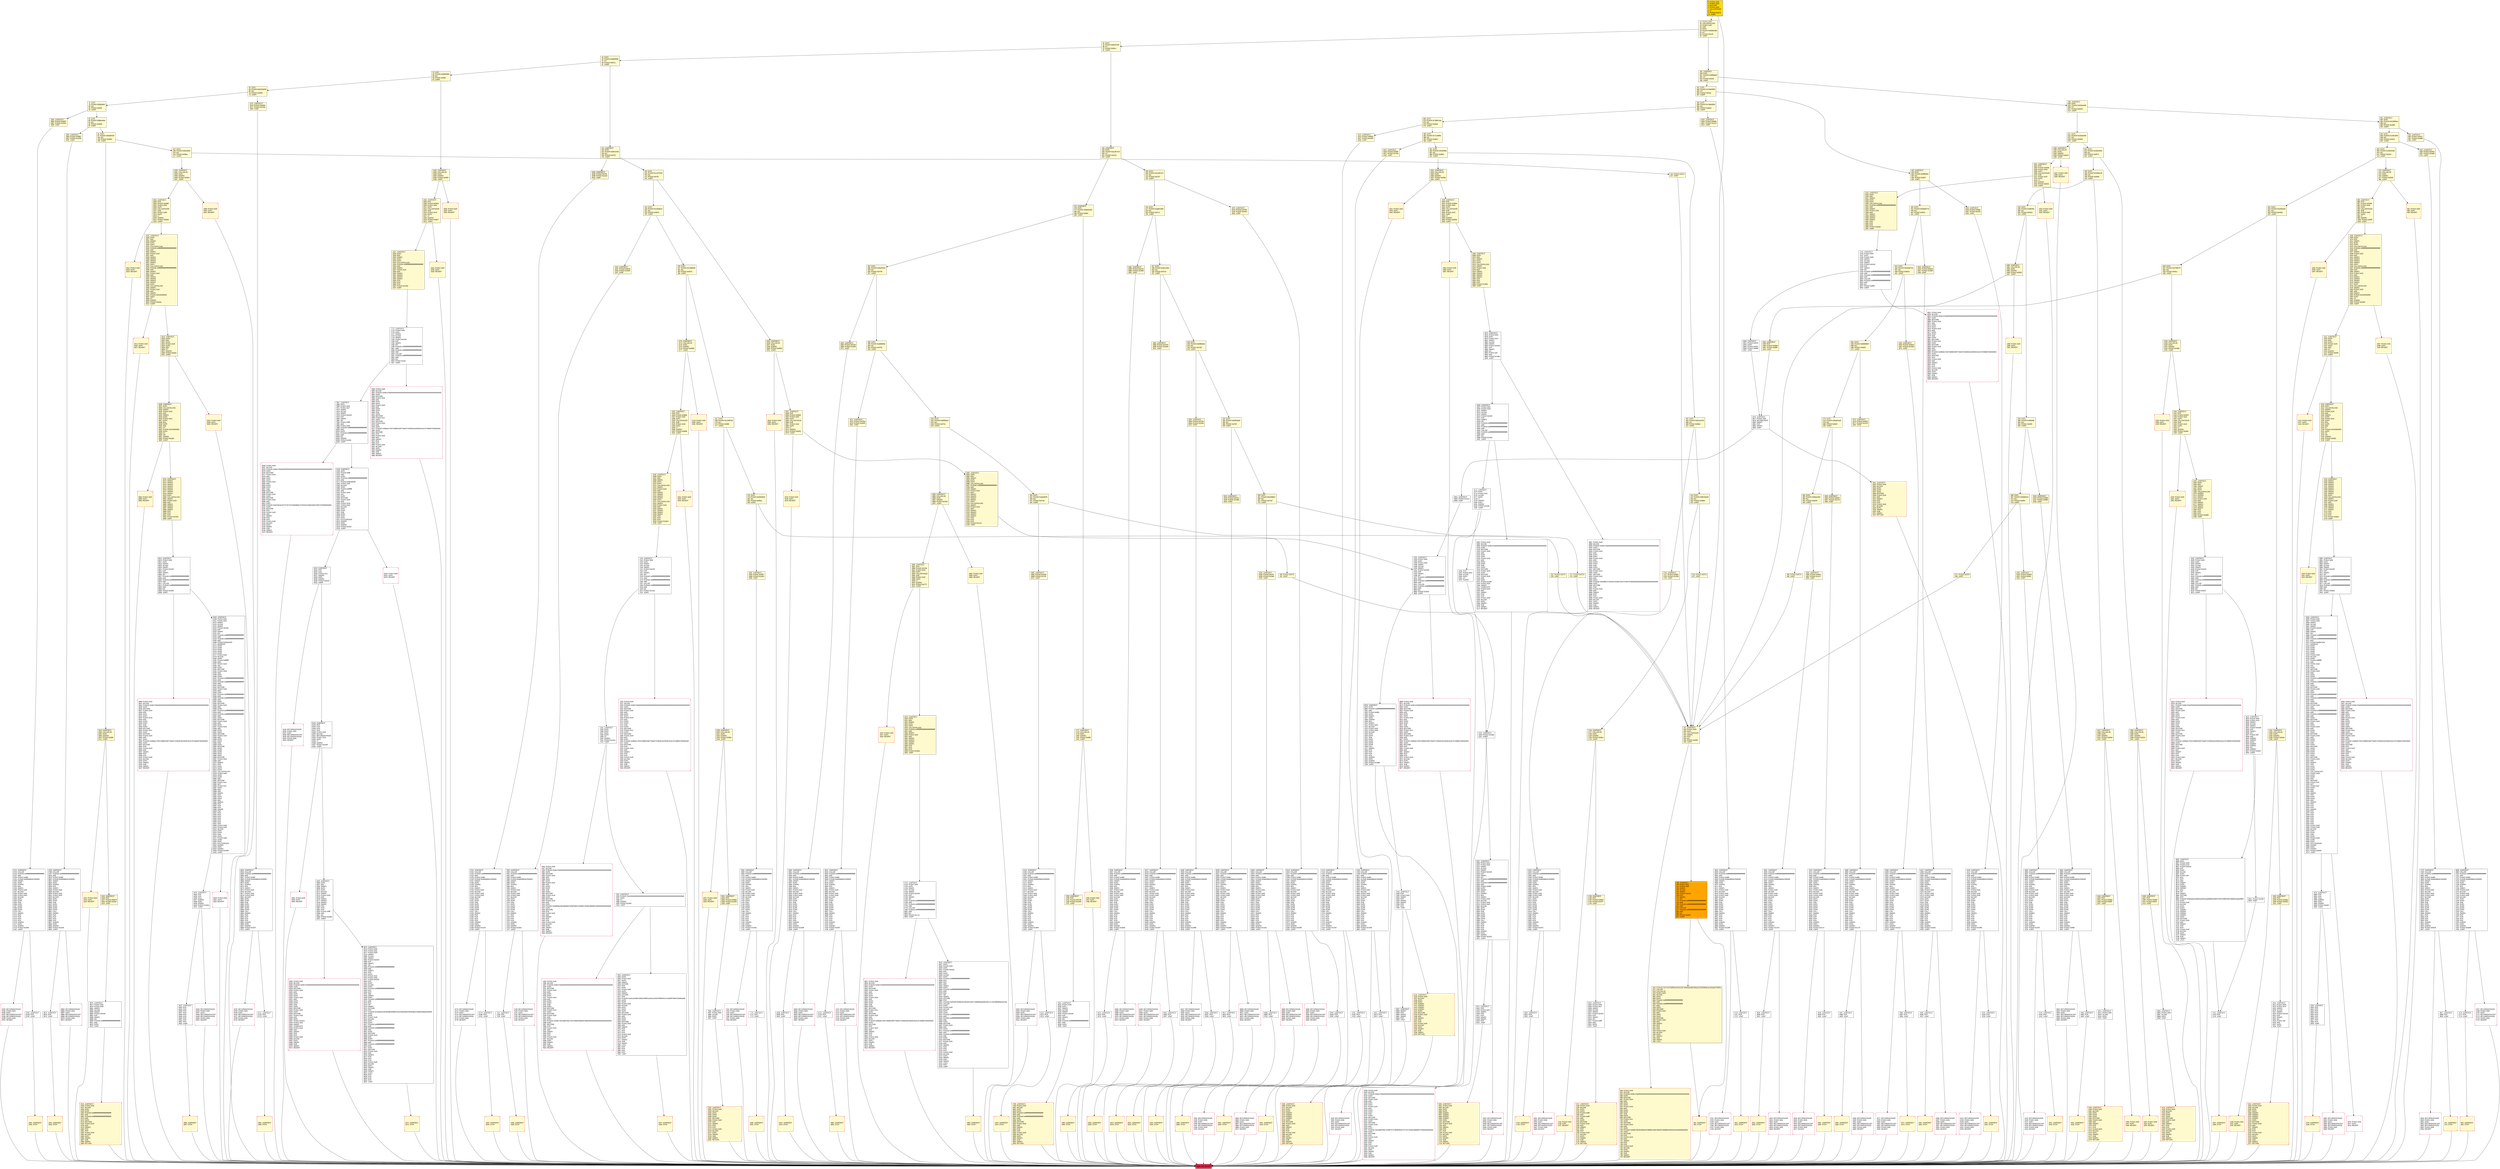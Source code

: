 digraph G {
bgcolor=transparent rankdir=UD;
node [shape=box style=filled color=black fillcolor=white fontname=arial fontcolor=black];
1458 [label="1458: JUMPDEST\l1459: PUSH1 0x40\l1461: MLOAD\l1462: DUP1\l1463: DUP3\l1464: DUP2\l1465: MSTORE\l1466: PUSH1 0x20\l1468: ADD\l1469: SWAP2\l1470: POP\l1471: POP\l1472: PUSH1 0x40\l1474: MLOAD\l1475: DUP1\l1476: SWAP2\l1477: SUB\l1478: SWAP1\l1479: RETURN\l" fillcolor=lemonchiffon shape=Msquare color=crimson ];
41 [label="41: DUP1\l42: PUSH4 0xd950f365\l47: GT\l48: PUSH2 0x007a\l51: JUMPI\l" fillcolor=lemonchiffon ];
2618 [label="2618: JUMPDEST\l2619: DUP3\l2620: ADD\l2621: DUP4\l2622: PUSH1 0x20\l2624: DUP3\l2625: ADD\l2626: GT\l2627: ISZERO\l2628: PUSH2 0x0a4c\l2631: JUMPI\l" fillcolor=lemonchiffon ];
2373 [label="2373: JUMPDEST\l2374: PUSH2 0x094d\l2377: PUSH2 0x21b9\l2380: JUMP\l" fillcolor=lemonchiffon ];
1445 [label="1445: PUSH1 0x00\l1447: DUP1\l1448: REVERT\l" fillcolor=lemonchiffon shape=Msquare color=crimson ];
7454 [label="7454: JUMPDEST\l7455: PUSH31 0x01000000000000000000000000000000000000000000000000000000000000\l7487: DUP2\l7488: GT\l7489: ISZERO\l7490: PUSH2 0x1db3\l7493: JUMPI\l" ];
1896 [label="1896: JUMPDEST\l1897: POP\l1898: PUSH2 0x07ab\l1901: PUSH1 0x04\l1903: DUP1\l1904: CALLDATASIZE\l1905: SUB\l1906: PUSH1 0x20\l1908: DUP2\l1909: LT\l1910: ISZERO\l1911: PUSH2 0x077f\l1914: JUMPI\l" fillcolor=lemonchiffon ];
4386 [label="4386: JUMPDEST\l4387: POP\l4388: JUMP\l" ];
6458 [label="6458: JUMPDEST\l6459: CALLER\l6460: PUSH20 0xffffffffffffffffffffffffffffffffffffffff\l6481: AND\l6482: PUSH2 0x08fc\l6485: PUSH8 0x0de0b6b3a7640000\l6494: SWAP1\l6495: DUP2\l6496: ISZERO\l6497: MUL\l6498: SWAP1\l6499: PUSH1 0x40\l6501: MLOAD\l6502: PUSH1 0x00\l6504: PUSH1 0x40\l6506: MLOAD\l6507: DUP1\l6508: DUP4\l6509: SUB\l6510: DUP2\l6511: DUP6\l6512: DUP9\l6513: DUP9\l6514: CALL\l6515: SWAP4\l6516: POP\l6517: POP\l6518: POP\l6519: POP\l6520: ISZERO\l6521: DUP1\l6522: ISZERO\l6523: PUSH2 0x1988\l6526: JUMPI\l" ];
1777 [label="1777: JUMPDEST\l1778: CALLVALUE\l1779: DUP1\l1780: ISZERO\l1781: PUSH2 0x06fd\l1784: JUMPI\l" fillcolor=lemonchiffon ];
2857 [label="2857: JUMPDEST\l2858: POP\l2859: JUMP\l" ];
5198 [label="5198: PUSH1 0x40\l5200: MLOAD\l5201: PUSH32 0x08c379a000000000000000000000000000000000000000000000000000000000\l5234: DUP2\l5235: MSTORE\l5236: PUSH1 0x04\l5238: ADD\l5239: DUP1\l5240: DUP1\l5241: PUSH1 0x20\l5243: ADD\l5244: DUP3\l5245: DUP2\l5246: SUB\l5247: DUP3\l5248: MSTORE\l5249: PUSH1 0x1a\l5251: DUP2\l5252: MSTORE\l5253: PUSH1 0x20\l5255: ADD\l5256: DUP1\l5257: PUSH32 0x616d6f756e74206f7574736964652073776170206c696d697473000000000000\l5290: DUP2\l5291: MSTORE\l5292: POP\l5293: PUSH1 0x20\l5295: ADD\l5296: SWAP2\l5297: POP\l5298: POP\l5299: PUSH1 0x40\l5301: MLOAD\l5302: DUP1\l5303: SWAP2\l5304: SUB\l5305: SWAP1\l5306: REVERT\l" shape=Msquare color=crimson ];
2304 [label="2304: JUMPDEST\l2305: POP\l2306: PUSH2 0x0943\l2309: PUSH1 0x04\l2311: DUP1\l2312: CALLDATASIZE\l2313: SUB\l2314: PUSH1 0x20\l2316: DUP2\l2317: LT\l2318: ISZERO\l2319: PUSH2 0x0917\l2322: JUMPI\l" fillcolor=lemonchiffon ];
555 [label="555: DUP1\l556: PUSH4 0x4f0af4fc\l561: EQ\l562: PUSH2 0x05f3\l565: JUMPI\l" fillcolor=lemonchiffon ];
6455 [label="6455: JUMPDEST\l6456: POP\l6457: JUMP\l" ];
6782 [label="6782: JUMPDEST\l6783: PUSH1 0x00\l6785: DUP1\l6786: PUSH1 0x00\l6788: SWAP1\l6789: SLOAD\l6790: SWAP1\l6791: PUSH2 0x0100\l6794: EXP\l6795: SWAP1\l6796: DIV\l6797: PUSH20 0xffffffffffffffffffffffffffffffffffffffff\l6818: AND\l6819: PUSH20 0xffffffffffffffffffffffffffffffffffffffff\l6840: AND\l6841: CALLER\l6842: PUSH20 0xffffffffffffffffffffffffffffffffffffffff\l6863: AND\l6864: EQ\l6865: PUSH2 0x1b42\l6868: JUMPI\l" ];
424 [label="424: PUSH2 0x027d\l427: JUMP\l" fillcolor=lemonchiffon ];
4146 [label="4146: JUMPDEST\l4147: CALLER\l4148: PUSH20 0xffffffffffffffffffffffffffffffffffffffff\l4169: AND\l4170: PUSH2 0x08fc\l4173: PUSH8 0x0de0b6b3a7640000\l4182: SWAP1\l4183: DUP2\l4184: ISZERO\l4185: MUL\l4186: SWAP1\l4187: PUSH1 0x40\l4189: MLOAD\l4190: PUSH1 0x00\l4192: PUSH1 0x40\l4194: MLOAD\l4195: DUP1\l4196: DUP4\l4197: SUB\l4198: DUP2\l4199: DUP6\l4200: DUP9\l4201: DUP9\l4202: CALL\l4203: SWAP4\l4204: POP\l4205: POP\l4206: POP\l4207: POP\l4208: ISZERO\l4209: DUP1\l4210: ISZERO\l4211: PUSH2 0x1080\l4214: JUMPI\l" ];
4620 [label="4620: RETURNDATASIZE\l4621: PUSH1 0x00\l4623: DUP1\l4624: RETURNDATACOPY\l4625: RETURNDATASIZE\l4626: PUSH1 0x00\l4628: REVERT\l" shape=Msquare color=crimson ];
973 [label="973: JUMPDEST\l974: CALLVALUE\l975: DUP1\l976: ISZERO\l977: PUSH2 0x03d9\l980: JUMPI\l" fillcolor=lemonchiffon ];
2160 [label="2160: JUMPDEST\l2161: PUSH2 0x0878\l2164: PUSH2 0x1b93\l2167: JUMP\l" fillcolor=lemonchiffon ];
5193 [label="5193: JUMPDEST\l5194: PUSH2 0x14bb\l5197: JUMPI\l" ];
6203 [label="6203: RETURNDATASIZE\l6204: PUSH1 0x00\l6206: DUP1\l6207: RETURNDATACOPY\l6208: RETURNDATASIZE\l6209: PUSH1 0x00\l6211: REVERT\l" shape=Msquare color=crimson ];
1973 [label="1973: JUMPDEST\l1974: STOP\l" fillcolor=lemonchiffon shape=Msquare color=crimson ];
1726 [label="1726: JUMPDEST\l1727: CALLVALUE\l1728: DUP1\l1729: ISZERO\l1730: PUSH2 0x06ca\l1733: JUMPI\l" fillcolor=lemonchiffon ];
951 [label="951: JUMPDEST\l952: STOP\l" fillcolor=lemonchiffon shape=Msquare color=crimson ];
2205 [label="2205: JUMPDEST\l2206: DUP2\l2207: ADD\l2208: SWAP1\l2209: DUP1\l2210: DUP1\l2211: CALLDATALOAD\l2212: SWAP1\l2213: PUSH1 0x20\l2215: ADD\l2216: SWAP1\l2217: SWAP3\l2218: SWAP2\l2219: SWAP1\l2220: DUP1\l2221: CALLDATALOAD\l2222: SWAP1\l2223: PUSH1 0x20\l2225: ADD\l2226: SWAP1\l2227: SWAP3\l2228: SWAP2\l2229: SWAP1\l2230: POP\l2231: POP\l2232: POP\l2233: PUSH2 0x1be4\l2236: JUMP\l" fillcolor=lemonchiffon ];
2490 [label="2490: JUMPDEST\l2491: CALLVALUE\l2492: DUP1\l2493: ISZERO\l2494: PUSH2 0x09c6\l2497: JUMPI\l" fillcolor=lemonchiffon ];
1983 [label="1983: JUMPDEST\l1984: STOP\l" fillcolor=lemonchiffon shape=Msquare color=crimson ];
2424 [label="2424: JUMPDEST\l2425: PUSH1 0x40\l2427: MLOAD\l2428: DUP1\l2429: DUP3\l2430: PUSH20 0xffffffffffffffffffffffffffffffffffffffff\l2451: AND\l2452: PUSH20 0xffffffffffffffffffffffffffffffffffffffff\l2473: AND\l2474: DUP2\l2475: MSTORE\l2476: PUSH1 0x20\l2478: ADD\l2479: SWAP2\l2480: POP\l2481: POP\l2482: PUSH1 0x40\l2484: MLOAD\l2485: DUP1\l2486: SWAP2\l2487: SUB\l2488: SWAP1\l2489: RETURN\l" fillcolor=lemonchiffon shape=Msquare color=crimson ];
275 [label="275: JUMPDEST\l276: DUP1\l277: PUSH4 0x8da5cb5b\l282: EQ\l283: PUSH2 0x06f1\l286: JUMPI\l" fillcolor=lemonchiffon ];
581 [label="581: JUMPDEST\l582: DUP1\l583: PUSH4 0x0198f4ea\l588: EQ\l589: PUSH2 0x03b9\l592: JUMPI\l" fillcolor=lemonchiffon ];
1593 [label="1593: JUMPDEST\l1594: PUSH2 0x0641\l1597: PUSH2 0x11c7\l1600: JUMP\l" fillcolor=lemonchiffon ];
4872 [label="4872: JUMPDEST\l4873: POP\l4874: JUMP\l" ];
380 [label="380: DUP1\l381: PUSH4 0x7cce880c\l386: EQ\l387: PUSH2 0x0657\l390: JUMPI\l" fillcolor=lemonchiffon ];
8234 [label="8234: RETURNDATASIZE\l8235: PUSH1 0x00\l8237: DUP1\l8238: RETURNDATACOPY\l8239: RETURNDATASIZE\l8240: PUSH1 0x00\l8242: REVERT\l" shape=Msquare color=crimson ];
1415 [label="1415: JUMPDEST\l1416: PUSH1 0x40\l1418: MLOAD\l1419: DUP1\l1420: DUP3\l1421: DUP2\l1422: MSTORE\l1423: PUSH1 0x20\l1425: ADD\l1426: SWAP2\l1427: POP\l1428: POP\l1429: PUSH1 0x40\l1431: MLOAD\l1432: DUP1\l1433: SWAP2\l1434: SUB\l1435: SWAP1\l1436: RETURN\l" fillcolor=lemonchiffon shape=Msquare color=crimson ];
4065 [label="4065: JUMPDEST\l4066: CALLER\l4067: PUSH20 0xffffffffffffffffffffffffffffffffffffffff\l4088: AND\l4089: PUSH2 0x08fc\l4092: PUSH8 0x0de0b6b3a7640000\l4101: SWAP1\l4102: DUP2\l4103: ISZERO\l4104: MUL\l4105: SWAP1\l4106: PUSH1 0x40\l4108: MLOAD\l4109: PUSH1 0x00\l4111: PUSH1 0x40\l4113: MLOAD\l4114: DUP1\l4115: DUP4\l4116: SUB\l4117: DUP2\l4118: DUP6\l4119: DUP9\l4120: DUP9\l4121: CALL\l4122: SWAP4\l4123: POP\l4124: POP\l4125: POP\l4126: POP\l4127: ISZERO\l4128: DUP1\l4129: ISZERO\l4130: PUSH2 0x102f\l4133: JUMPI\l" ];
6689 [label="6689: RETURNDATASIZE\l6690: PUSH1 0x00\l6692: DUP1\l6693: RETURNDATACOPY\l6694: RETURNDATASIZE\l6695: PUSH1 0x00\l6697: REVERT\l" shape=Msquare color=crimson ];
3651 [label="3651: PUSH2 0x0e9d\l3654: JUMP\l" ];
1394 [label="1394: JUMPDEST\l1395: CALLVALUE\l1396: DUP1\l1397: ISZERO\l1398: PUSH2 0x057e\l1401: JUMPI\l" fillcolor=lemonchiffon ];
4134 [label="4134: RETURNDATASIZE\l4135: PUSH1 0x00\l4137: DUP1\l4138: RETURNDATACOPY\l4139: RETURNDATASIZE\l4140: PUSH1 0x00\l4142: REVERT\l" shape=Msquare color=crimson ];
1963 [label="1963: JUMPDEST\l1964: STOP\l" fillcolor=lemonchiffon shape=Msquare color=crimson ];
238 [label="238: DUP1\l239: PUSH4 0xb0fb6dd2\l244: EQ\l245: PUSH2 0x07d5\l248: JUMPI\l" fillcolor=lemonchiffon ];
7059 [label="7059: JUMPDEST\l7060: CALLER\l7061: PUSH20 0xffffffffffffffffffffffffffffffffffffffff\l7082: AND\l7083: PUSH2 0x08fc\l7086: PUSH8 0x0de0b6b3a7640000\l7095: SWAP1\l7096: DUP2\l7097: ISZERO\l7098: MUL\l7099: SWAP1\l7100: PUSH1 0x40\l7102: MLOAD\l7103: PUSH1 0x00\l7105: PUSH1 0x40\l7107: MLOAD\l7108: DUP1\l7109: DUP4\l7110: SUB\l7111: DUP2\l7112: DUP6\l7113: DUP9\l7114: DUP9\l7115: CALL\l7116: SWAP4\l7117: POP\l7118: POP\l7119: POP\l7120: POP\l7121: ISZERO\l7122: DUP1\l7123: ISZERO\l7124: PUSH2 0x1be1\l7127: JUMPI\l" ];
7334 [label="7334: JUMPDEST\l7335: DUP2\l7336: DUP2\l7337: DUP1\l7338: DUP3\l7339: GT\l7340: ISZERO\l7341: PUSH2 0x1d1e\l7344: JUMPI\l" ];
522 [label="522: DUP1\l523: PUSH4 0x338246e2\l528: EQ\l529: PUSH2 0x0572\l532: JUMPI\l" fillcolor=lemonchiffon ];
4701 [label="4701: RETURNDATASIZE\l4702: PUSH1 0x00\l4704: DUP1\l4705: RETURNDATACOPY\l4706: RETURNDATASIZE\l4707: PUSH1 0x00\l4709: REVERT\l" shape=Msquare color=crimson ];
2003 [label="2003: JUMPDEST\l2004: STOP\l" fillcolor=lemonchiffon shape=Msquare color=crimson ];
1583 [label="1583: JUMPDEST\l1584: PUSH2 0x0637\l1587: PUSH2 0x1176\l1590: JUMP\l" fillcolor=lemonchiffon ];
2013 [label="2013: JUMPDEST\l2014: STOP\l" fillcolor=lemonchiffon shape=Msquare color=crimson ];
7761 [label="7761: RETURNDATASIZE\l7762: PUSH1 0x00\l7764: DUP1\l7765: RETURNDATACOPY\l7766: RETURNDATASIZE\l7767: PUSH1 0x00\l7769: REVERT\l" shape=Msquare color=crimson ];
320 [label="320: DUP1\l321: PUSH4 0xaba35f7b\l326: EQ\l327: PUSH2 0x07ad\l330: JUMPI\l" fillcolor=lemonchiffon ];
1004 [label="1004: PUSH1 0x00\l1006: DUP1\l1007: REVERT\l" fillcolor=lemonchiffon shape=Msquare color=crimson ];
495 [label="495: PUSH2 0x027d\l498: JUMP\l" fillcolor=lemonchiffon ];
4467 [label="4467: JUMPDEST\l4468: POP\l4469: JUMP\l" ];
8783 [label="8783: RETURNDATASIZE\l8784: PUSH1 0x00\l8786: DUP1\l8787: RETURNDATACOPY\l8788: RETURNDATASIZE\l8789: PUSH1 0x00\l8791: REVERT\l" shape=Msquare color=crimson ];
961 [label="961: JUMPDEST\l962: STOP\l" fillcolor=lemonchiffon shape=Msquare color=crimson ];
1798 [label="1798: JUMPDEST\l1799: PUSH1 0x40\l1801: MLOAD\l1802: DUP1\l1803: DUP3\l1804: PUSH20 0xffffffffffffffffffffffffffffffffffffffff\l1825: AND\l1826: PUSH20 0xffffffffffffffffffffffffffffffffffffffff\l1847: AND\l1848: DUP2\l1849: MSTORE\l1850: PUSH1 0x20\l1852: ADD\l1853: SWAP2\l1854: POP\l1855: POP\l1856: PUSH1 0x40\l1858: MLOAD\l1859: DUP1\l1860: SWAP2\l1861: SUB\l1862: SWAP1\l1863: RETURN\l" fillcolor=lemonchiffon shape=Msquare color=crimson ];
2251 [label="2251: JUMPDEST\l2252: POP\l2253: PUSH2 0x08d4\l2256: PUSH2 0x1e06\l2259: JUMP\l" fillcolor=lemonchiffon ];
5710 [label="5710: RETURNDATASIZE\l5711: PUSH1 0x00\l5713: DUP1\l5714: RETURNDATACOPY\l5715: RETURNDATASIZE\l5716: PUSH1 0x00\l5718: REVERT\l" shape=Msquare color=crimson ];
5500 [label="5500: JUMPDEST\l5501: POP\l5502: JUMP\l" ];
9108 [label="9108: JUMPDEST\l9109: PUSH1 0x01\l9111: PUSH1 0x00\l9113: SWAP1\l9114: SLOAD\l9115: SWAP1\l9116: PUSH2 0x0100\l9119: EXP\l9120: SWAP1\l9121: DIV\l9122: PUSH20 0xffffffffffffffffffffffffffffffffffffffff\l9143: AND\l9144: PUSH20 0xffffffffffffffffffffffffffffffffffffffff\l9165: AND\l9166: PUSH4 0x9a3c6e29\l9171: ADDRESS\l9172: DUP8\l9173: DUP8\l9174: DUP8\l9175: DUP8\l9176: DUP8\l9177: PUSH1 0x40\l9179: MLOAD\l9180: DUP8\l9181: PUSH4 0xffffffff\l9186: AND\l9187: PUSH1 0xe0\l9189: SHL\l9190: DUP2\l9191: MSTORE\l9192: PUSH1 0x04\l9194: ADD\l9195: DUP1\l9196: DUP8\l9197: PUSH20 0xffffffffffffffffffffffffffffffffffffffff\l9218: AND\l9219: PUSH20 0xffffffffffffffffffffffffffffffffffffffff\l9240: AND\l9241: DUP2\l9242: MSTORE\l9243: PUSH1 0x20\l9245: ADD\l9246: DUP7\l9247: PUSH20 0xffffffffffffffffffffffffffffffffffffffff\l9268: AND\l9269: PUSH20 0xffffffffffffffffffffffffffffffffffffffff\l9290: AND\l9291: DUP2\l9292: MSTORE\l9293: PUSH1 0x20\l9295: ADD\l9296: DUP6\l9297: PUSH20 0xffffffffffffffffffffffffffffffffffffffff\l9318: AND\l9319: PUSH20 0xffffffffffffffffffffffffffffffffffffffff\l9340: AND\l9341: DUP2\l9342: MSTORE\l9343: PUSH1 0x20\l9345: ADD\l9346: DUP1\l9347: PUSH1 0x20\l9349: ADD\l9350: DUP4\l9351: DUP2\l9352: MSTORE\l9353: PUSH1 0x20\l9355: ADD\l9356: DUP3\l9357: DUP2\l9358: SUB\l9359: DUP3\l9360: MSTORE\l9361: DUP6\l9362: DUP6\l9363: DUP3\l9364: DUP2\l9365: DUP2\l9366: MSTORE\l9367: PUSH1 0x20\l9369: ADD\l9370: SWAP3\l9371: POP\l9372: DUP1\l9373: DUP3\l9374: DUP5\l9375: CALLDATACOPY\l9376: PUSH1 0x00\l9378: DUP2\l9379: DUP5\l9380: ADD\l9381: MSTORE\l9382: PUSH1 0x1f\l9384: NOT\l9385: PUSH1 0x1f\l9387: DUP3\l9388: ADD\l9389: AND\l9390: SWAP1\l9391: POP\l9392: DUP1\l9393: DUP4\l9394: ADD\l9395: SWAP3\l9396: POP\l9397: POP\l9398: POP\l9399: SWAP8\l9400: POP\l9401: POP\l9402: POP\l9403: POP\l9404: POP\l9405: POP\l9406: POP\l9407: POP\l9408: PUSH1 0x00\l9410: PUSH1 0x40\l9412: MLOAD\l9413: DUP1\l9414: DUP4\l9415: SUB\l9416: DUP2\l9417: PUSH1 0x00\l9419: DUP8\l9420: DUP1\l9421: EXTCODESIZE\l9422: ISZERO\l9423: DUP1\l9424: ISZERO\l9425: PUSH2 0x24d9\l9428: JUMPI\l" ];
1993 [label="1993: JUMPDEST\l1994: STOP\l" fillcolor=lemonchiffon shape=Msquare color=crimson ];
3379 [label="3379: JUMPDEST\l3380: POP\l3381: GAS\l3382: CALL\l3383: ISZERO\l3384: DUP1\l3385: ISZERO\l3386: PUSH2 0x0d47\l3389: JUMPI\l" ];
3514 [label="3514: PUSH1 0x40\l3516: MLOAD\l3517: PUSH32 0x08c379a000000000000000000000000000000000000000000000000000000000\l3550: DUP2\l3551: MSTORE\l3552: PUSH1 0x04\l3554: ADD\l3555: DUP1\l3556: DUP1\l3557: PUSH1 0x20\l3559: ADD\l3560: DUP3\l3561: DUP2\l3562: SUB\l3563: DUP3\l3564: MSTORE\l3565: PUSH1 0x1c\l3567: DUP2\l3568: MSTORE\l3569: PUSH1 0x20\l3571: ADD\l3572: DUP1\l3573: PUSH32 0x6f6e6c7920746865206f776e65722063616e2063616c6c207468697300000000\l3606: DUP2\l3607: MSTORE\l3608: POP\l3609: PUSH1 0x20\l3611: ADD\l3612: SWAP2\l3613: POP\l3614: POP\l3615: PUSH1 0x40\l3617: MLOAD\l3618: DUP1\l3619: SWAP2\l3620: SUB\l3621: SWAP1\l3622: REVERT\l" shape=Msquare color=crimson ];
971 [label="971: JUMPDEST\l972: STOP\l" fillcolor=lemonchiffon shape=Msquare color=crimson ];
107 [label="107: DUP1\l108: PUSH4 0xfdc5d522\l113: EQ\l114: PUSH2 0x09ba\l117: JUMPI\l" fillcolor=lemonchiffon ];
1613 [label="1613: JUMPDEST\l1614: PUSH2 0x0655\l1617: PUSH2 0x1269\l1620: JUMP\l" fillcolor=lemonchiffon ];
6620 [label="6620: JUMPDEST\l6621: CALLER\l6622: PUSH20 0xffffffffffffffffffffffffffffffffffffffff\l6643: AND\l6644: PUSH2 0x08fc\l6647: PUSH8 0x0de0b6b3a7640000\l6656: SWAP1\l6657: DUP2\l6658: ISZERO\l6659: MUL\l6660: SWAP1\l6661: PUSH1 0x40\l6663: MLOAD\l6664: PUSH1 0x00\l6666: PUSH1 0x40\l6668: MLOAD\l6669: DUP1\l6670: DUP4\l6671: SUB\l6672: DUP2\l6673: DUP6\l6674: DUP9\l6675: DUP9\l6676: CALL\l6677: SWAP4\l6678: POP\l6679: POP\l6680: POP\l6681: POP\l6682: ISZERO\l6683: DUP1\l6684: ISZERO\l6685: PUSH2 0x1a2a\l6688: JUMPI\l" ];
2498 [label="2498: PUSH1 0x00\l2500: DUP1\l2501: REVERT\l" fillcolor=lemonchiffon shape=Msquare color=crimson ];
1368 [label="1368: JUMPDEST\l1369: PUSH1 0x40\l1371: MLOAD\l1372: DUP1\l1373: DUP3\l1374: ISZERO\l1375: ISZERO\l1376: ISZERO\l1377: ISZERO\l1378: DUP2\l1379: MSTORE\l1380: PUSH1 0x20\l1382: ADD\l1383: SWAP2\l1384: POP\l1385: POP\l1386: PUSH1 0x40\l1388: MLOAD\l1389: DUP1\l1390: SWAP2\l1391: SUB\l1392: SWAP1\l1393: RETURN\l" fillcolor=lemonchiffon shape=Msquare color=crimson ];
3976 [label="3976: JUMPDEST\l3977: PUSH1 0x00\l3979: SELFBALANCE\l3980: SWAP1\l3981: POP\l3982: SWAP1\l3983: JUMP\l" ];
2033 [label="2033: JUMPDEST\l2034: STOP\l" fillcolor=lemonchiffon shape=Msquare color=crimson ];
2945 [label="2945: PUSH1 0x40\l2947: MLOAD\l2948: PUSH32 0x08c379a000000000000000000000000000000000000000000000000000000000\l2981: DUP2\l2982: MSTORE\l2983: PUSH1 0x04\l2985: ADD\l2986: DUP1\l2987: DUP1\l2988: PUSH1 0x20\l2990: ADD\l2991: DUP3\l2992: DUP2\l2993: SUB\l2994: DUP3\l2995: MSTORE\l2996: PUSH1 0x1c\l2998: DUP2\l2999: MSTORE\l3000: PUSH1 0x20\l3002: ADD\l3003: DUP1\l3004: PUSH32 0x6f6e6c7920746865206f776e65722063616e2063616c6c207468697300000000\l3037: DUP2\l3038: MSTORE\l3039: POP\l3040: PUSH1 0x20\l3042: ADD\l3043: SWAP2\l3044: POP\l3045: POP\l3046: PUSH1 0x40\l3048: MLOAD\l3049: DUP1\l3050: SWAP2\l3051: SUB\l3052: SWAP1\l3053: REVERT\l" shape=Msquare color=crimson ];
7494 [label="7494: PUSH1 0x40\l7496: MLOAD\l7497: PUSH32 0x08c379a000000000000000000000000000000000000000000000000000000000\l7530: DUP2\l7531: MSTORE\l7532: PUSH1 0x04\l7534: ADD\l7535: DUP1\l7536: DUP1\l7537: PUSH1 0x20\l7539: ADD\l7540: DUP3\l7541: DUP2\l7542: SUB\l7543: DUP3\l7544: MSTORE\l7545: PUSH1 0x12\l7547: DUP2\l7548: MSTORE\l7549: PUSH1 0x20\l7551: ADD\l7552: DUP1\l7553: PUSH32 0x6d6178416d6f756e7420746f6f20686967680000000000000000000000000000\l7586: DUP2\l7587: MSTORE\l7588: POP\l7589: PUSH1 0x20\l7591: ADD\l7592: SWAP2\l7593: POP\l7594: POP\l7595: PUSH1 0x40\l7597: MLOAD\l7598: DUP1\l7599: SWAP2\l7600: SUB\l7601: SWAP1\l7602: REVERT\l" shape=Msquare color=crimson ];
7603 [label="7603: JUMPDEST\l7604: DUP4\l7605: PUSH1 0x02\l7607: DUP2\l7608: SWAP1\l7609: SSTORE\l7610: POP\l7611: DUP3\l7612: PUSH1 0x03\l7614: DUP2\l7615: SWAP1\l7616: SSTORE\l7617: POP\l7618: PUSH32 0xab1a2e99a7a60d154f951a42eca140d755f93d41ccfca4b6f7d5e521b64bee86\l7651: DUP5\l7652: DUP5\l7653: PUSH1 0x40\l7655: MLOAD\l7656: DUP1\l7657: DUP4\l7658: DUP2\l7659: MSTORE\l7660: PUSH1 0x20\l7662: ADD\l7663: DUP3\l7664: DUP2\l7665: MSTORE\l7666: PUSH1 0x20\l7668: ADD\l7669: SWAP3\l7670: POP\l7671: POP\l7672: POP\l7673: PUSH1 0x40\l7675: MLOAD\l7676: DUP1\l7677: SWAP2\l7678: SUB\l7679: SWAP1\l7680: LOG1\l7681: POP\l7682: POP\l7683: POP\l7684: POP\l7685: JUMP\l" ];
6770 [label="6770: RETURNDATASIZE\l6771: PUSH1 0x00\l6773: DUP1\l6774: RETURNDATACOPY\l6775: RETURNDATASIZE\l6776: PUSH1 0x00\l6778: REVERT\l" shape=Msquare color=crimson ];
4215 [label="4215: RETURNDATASIZE\l4216: PUSH1 0x00\l4218: DUP1\l4219: RETURNDATACOPY\l4220: RETURNDATASIZE\l4221: PUSH1 0x00\l4223: REVERT\l" shape=Msquare color=crimson ];
544 [label="544: DUP1\l545: PUSH4 0x46fcff4c\l550: EQ\l551: PUSH2 0x05c8\l554: JUMPI\l" fillcolor=lemonchiffon ];
1501 [label="1501: JUMPDEST\l1502: PUSH1 0x40\l1504: MLOAD\l1505: DUP1\l1506: DUP3\l1507: DUP2\l1508: MSTORE\l1509: PUSH1 0x20\l1511: ADD\l1512: SWAP2\l1513: POP\l1514: POP\l1515: PUSH1 0x40\l1517: MLOAD\l1518: DUP1\l1519: SWAP2\l1520: SUB\l1521: SWAP1\l1522: RETURN\l" fillcolor=lemonchiffon shape=Msquare color=crimson ];
649 [label="649: PUSH1 0x40\l651: MLOAD\l652: PUSH32 0x08c379a000000000000000000000000000000000000000000000000000000000\l685: DUP2\l686: MSTORE\l687: PUSH1 0x04\l689: ADD\l690: DUP1\l691: DUP1\l692: PUSH1 0x20\l694: ADD\l695: DUP3\l696: DUP2\l697: SUB\l698: DUP3\l699: MSTORE\l700: PUSH1 0x1c\l702: DUP2\l703: MSTORE\l704: PUSH1 0x20\l706: ADD\l707: DUP1\l708: PUSH32 0x696e76616c696420706f6f6c2066756e6374696f6e2063616c6c656400000000\l741: DUP2\l742: MSTORE\l743: POP\l744: PUSH1 0x20\l746: ADD\l747: SWAP2\l748: POP\l749: POP\l750: PUSH1 0x40\l752: MLOAD\l753: DUP1\l754: SWAP2\l755: SUB\l756: SWAP1\l757: REVERT\l" fillcolor=lemonchiffon shape=Msquare color=crimson ];
1449 [label="1449: JUMPDEST\l1450: POP\l1451: PUSH2 0x05b2\l1454: PUSH2 0x0f82\l1457: JUMP\l" fillcolor=lemonchiffon ];
1531 [label="1531: JUMPDEST\l1532: STOP\l" fillcolor=lemonchiffon shape=Msquare color=crimson ];
2043 [label="2043: JUMPDEST\l2044: STOP\l" fillcolor=lemonchiffon shape=Msquare color=crimson ];
227 [label="227: DUP1\l228: PUSH4 0xafcccbb4\l233: EQ\l234: PUSH2 0x07cb\l237: JUMPI\l" fillcolor=lemonchiffon ];
2670 [label="2670: JUMPDEST\l2671: SWAP1\l2672: SWAP2\l2673: SWAP3\l2674: SWAP4\l2675: SWAP2\l2676: SWAP3\l2677: SWAP4\l2678: SWAP1\l2679: DUP1\l2680: CALLDATALOAD\l2681: SWAP1\l2682: PUSH1 0x20\l2684: ADD\l2685: SWAP1\l2686: SWAP3\l2687: SWAP2\l2688: SWAP1\l2689: POP\l2690: POP\l2691: POP\l2692: PUSH2 0x22d2\l2695: JUMP\l" fillcolor=lemonchiffon ];
1488 [label="1488: PUSH1 0x00\l1490: DUP1\l1491: REVERT\l" fillcolor=lemonchiffon shape=Msquare color=crimson ];
3940 [label="3940: JUMPDEST\l3941: PUSH2 0x0f75\l3944: DUP3\l3945: PUSH2 0x0f70\l3948: PUSH2 0x0f88\l3951: JUMP\l" ];
1263 [label="1263: JUMPDEST\l1264: DUP2\l1265: ADD\l1266: SWAP1\l1267: DUP1\l1268: DUP1\l1269: CALLDATALOAD\l1270: ISZERO\l1271: ISZERO\l1272: SWAP1\l1273: PUSH1 0x20\l1275: ADD\l1276: SWAP1\l1277: SWAP3\l1278: SWAP2\l1279: SWAP1\l1280: POP\l1281: POP\l1282: POP\l1283: PUSH2 0x0d65\l1286: JUMP\l" fillcolor=lemonchiffon ];
2023 [label="2023: JUMPDEST\l2024: STOP\l" fillcolor=lemonchiffon shape=Msquare color=crimson ];
6701 [label="6701: JUMPDEST\l6702: CALLER\l6703: PUSH20 0xffffffffffffffffffffffffffffffffffffffff\l6724: AND\l6725: PUSH2 0x08fc\l6728: PUSH8 0x0de0b6b3a7640000\l6737: SWAP1\l6738: DUP2\l6739: ISZERO\l6740: MUL\l6741: SWAP1\l6742: PUSH1 0x40\l6744: MLOAD\l6745: PUSH1 0x00\l6747: PUSH1 0x40\l6749: MLOAD\l6750: DUP1\l6751: DUP4\l6752: SUB\l6753: DUP2\l6754: DUP6\l6755: DUP9\l6756: DUP9\l6757: CALL\l6758: SWAP4\l6759: POP\l6760: POP\l6761: POP\l6762: POP\l6763: ISZERO\l6764: DUP1\l6765: ISZERO\l6766: PUSH2 0x1a7b\l6769: JUMPI\l" ];
981 [label="981: PUSH1 0x00\l983: DUP1\l984: REVERT\l" fillcolor=lemonchiffon shape=Msquare color=crimson ];
8265 [label="8265: JUMPDEST\l8266: DUP2\l8267: ADD\l8268: SWAP1\l8269: DUP1\l8270: DUP1\l8271: MLOAD\l8272: SWAP1\l8273: PUSH1 0x20\l8275: ADD\l8276: SWAP1\l8277: SWAP3\l8278: SWAP2\l8279: SWAP1\l8280: POP\l8281: POP\l8282: POP\l8283: PUSH2 0xffff\l8286: AND\l8287: EQ\l8288: PUSH2 0x20b4\l8291: JUMPI\l" ];
2521 [label="2521: PUSH1 0x00\l2523: DUP1\l2524: REVERT\l" fillcolor=lemonchiffon shape=Msquare color=crimson ];
1633 [label="1633: JUMPDEST\l1634: CALLVALUE\l1635: DUP1\l1636: ISZERO\l1637: PUSH2 0x066d\l1640: JUMPI\l" fillcolor=lemonchiffon ];
1573 [label="1573: JUMPDEST\l1574: PUSH2 0x062d\l1577: PUSH2 0x1125\l1580: JUMP\l" fillcolor=lemonchiffon ];
358 [label="358: DUP1\l359: PUSH4 0x74de0959\l364: EQ\l365: PUSH2 0x0643\l368: JUMPI\l" fillcolor=lemonchiffon ];
1320 [label="1320: PUSH1 0x00\l1322: DUP1\l1323: REVERT\l" fillcolor=lemonchiffon shape=Msquare color=crimson ];
13 [label="13: PUSH1 0x00\l15: CALLDATALOAD\l16: PUSH1 0xe0\l18: SHR\l19: DUP1\l20: PUSH4 0x8da5cb5b\l25: GT\l26: PUSH2 0x014f\l29: JUMPI\l" fillcolor=lemonchiffon ];
205 [label="205: DUP1\l206: PUSH4 0xac3b7a7e\l211: EQ\l212: PUSH2 0x07b7\l215: JUMPI\l" fillcolor=lemonchiffon ];
758 [label="758: JUMPDEST\l759: PUSH1 0x01\l761: PUSH1 0x00\l763: SWAP1\l764: SLOAD\l765: SWAP1\l766: PUSH2 0x0100\l769: EXP\l770: SWAP1\l771: DIV\l772: PUSH20 0xffffffffffffffffffffffffffffffffffffffff\l793: AND\l794: PUSH20 0xffffffffffffffffffffffffffffffffffffffff\l815: AND\l816: CALLER\l817: PUSH20 0xffffffffffffffffffffffffffffffffffffffff\l838: AND\l839: EQ\l840: PUSH2 0x03b7\l843: JUMPI\l" fillcolor=orange ];
3375 [label="3375: PUSH1 0x00\l3377: DUP1\l3378: REVERT\l" shape=Msquare color=crimson ];
2282 [label="2282: JUMPDEST\l2283: PUSH2 0x08f2\l2286: PUSH2 0x1e0c\l2289: JUMP\l" fillcolor=lemonchiffon ];
7692 [label="7692: JUMPDEST\l7693: CALLER\l7694: PUSH20 0xffffffffffffffffffffffffffffffffffffffff\l7715: AND\l7716: PUSH2 0x08fc\l7719: PUSH8 0x0de0b6b3a7640000\l7728: SWAP1\l7729: DUP2\l7730: ISZERO\l7731: MUL\l7732: SWAP1\l7733: PUSH1 0x40\l7735: MLOAD\l7736: PUSH1 0x00\l7738: PUSH1 0x40\l7740: MLOAD\l7741: DUP1\l7742: DUP4\l7743: SUB\l7744: DUP2\l7745: DUP6\l7746: DUP9\l7747: DUP9\l7748: CALL\l7749: SWAP4\l7750: POP\l7751: POP\l7752: POP\l7753: POP\l7754: ISZERO\l7755: DUP1\l7756: ISZERO\l7757: PUSH2 0x1e5a\l7760: JUMPI\l" ];
1287 [label="1287: JUMPDEST\l1288: STOP\l" fillcolor=lemonchiffon shape=Msquare color=crimson ];
3655 [label="3655: JUMPDEST\l3656: DUP1\l3657: PUSH1 0x00\l3659: PUSH1 0x14\l3661: PUSH2 0x0100\l3664: EXP\l3665: DUP2\l3666: SLOAD\l3667: DUP2\l3668: PUSH1 0xff\l3670: MUL\l3671: NOT\l3672: AND\l3673: SWAP1\l3674: DUP4\l3675: ISZERO\l3676: ISZERO\l3677: MUL\l3678: OR\l3679: SWAP1\l3680: SSTORE\l3681: POP\l3682: PUSH32 0x93eaa614ad05cba2561ada88d825206f767e87209f81f491c9b6091abeb5f857\l3715: DUP2\l3716: PUSH1 0x40\l3718: MLOAD\l3719: DUP1\l3720: DUP3\l3721: ISZERO\l3722: ISZERO\l3723: ISZERO\l3724: ISZERO\l3725: DUP2\l3726: MSTORE\l3727: PUSH1 0x20\l3729: ADD\l3730: SWAP2\l3731: POP\l3732: POP\l3733: PUSH1 0x40\l3735: MLOAD\l3736: DUP1\l3737: SWAP2\l3738: SUB\l3739: SWAP1\l3740: LOG1\l" ];
4632 [label="4632: JUMPDEST\l4633: CALLER\l4634: PUSH20 0xffffffffffffffffffffffffffffffffffffffff\l4655: AND\l4656: PUSH2 0x08fc\l4659: PUSH8 0x0de0b6b3a7640000\l4668: SWAP1\l4669: DUP2\l4670: ISZERO\l4671: MUL\l4672: SWAP1\l4673: PUSH1 0x40\l4675: MLOAD\l4676: PUSH1 0x00\l4678: PUSH1 0x40\l4680: MLOAD\l4681: DUP1\l4682: DUP4\l4683: SUB\l4684: DUP2\l4685: DUP6\l4686: DUP9\l4687: DUP9\l4688: CALL\l4689: SWAP4\l4690: POP\l4691: POP\l4692: POP\l4693: POP\l4694: ISZERO\l4695: DUP1\l4696: ISZERO\l4697: PUSH2 0x1266\l4700: JUMPI\l" ];
52 [label="52: DUP1\l53: PUSH4 0xd950f365\l58: EQ\l59: PUSH2 0x08f4\l62: JUMPI\l" fillcolor=lemonchiffon ];
1563 [label="1563: JUMPDEST\l1564: PUSH2 0x0623\l1567: PUSH2 0x10d4\l1570: JUMP\l" fillcolor=lemonchiffon ];
3429 [label="3429: JUMPDEST\l3430: PUSH1 0x00\l3432: DUP1\l3433: SWAP1\l3434: SLOAD\l3435: SWAP1\l3436: PUSH2 0x0100\l3439: EXP\l3440: SWAP1\l3441: DIV\l3442: PUSH20 0xffffffffffffffffffffffffffffffffffffffff\l3463: AND\l3464: PUSH20 0xffffffffffffffffffffffffffffffffffffffff\l3485: AND\l3486: CALLER\l3487: PUSH20 0xffffffffffffffffffffffffffffffffffffffff\l3508: AND\l3509: EQ\l3510: PUSH2 0x0e27\l3513: JUMPI\l" ];
6284 [label="6284: RETURNDATASIZE\l6285: PUSH1 0x00\l6287: DUP1\l6288: RETURNDATACOPY\l6289: RETURNDATASIZE\l6290: PUSH1 0x00\l6292: REVERT\l" shape=Msquare color=crimson ];
1008 [label="1008: JUMPDEST\l1009: DUP2\l1010: ADD\l1011: SWAP1\l1012: DUP1\l1013: DUP1\l1014: CALLDATALOAD\l1015: PUSH20 0xffffffffffffffffffffffffffffffffffffffff\l1036: AND\l1037: SWAP1\l1038: PUSH1 0x20\l1040: ADD\l1041: SWAP1\l1042: SWAP3\l1043: SWAP2\l1044: SWAP1\l1045: DUP1\l1046: CALLDATALOAD\l1047: PUSH20 0xffffffffffffffffffffffffffffffffffffffff\l1068: AND\l1069: SWAP1\l1070: PUSH1 0x20\l1072: ADD\l1073: SWAP1\l1074: SWAP3\l1075: SWAP2\l1076: SWAP1\l1077: DUP1\l1078: CALLDATALOAD\l1079: SWAP1\l1080: PUSH1 0x20\l1082: ADD\l1083: SWAP1\l1084: PUSH5 0x0100000000\l1090: DUP2\l1091: GT\l1092: ISZERO\l1093: PUSH2 0x044d\l1096: JUMPI\l" fillcolor=lemonchiffon ];
6539 [label="6539: JUMPDEST\l6540: CALLER\l6541: PUSH20 0xffffffffffffffffffffffffffffffffffffffff\l6562: AND\l6563: PUSH2 0x08fc\l6566: PUSH8 0x0de0b6b3a7640000\l6575: SWAP1\l6576: DUP2\l6577: ISZERO\l6578: MUL\l6579: SWAP1\l6580: PUSH1 0x40\l6582: MLOAD\l6583: PUSH1 0x00\l6585: PUSH1 0x40\l6587: MLOAD\l6588: DUP1\l6589: DUP4\l6590: SUB\l6591: DUP2\l6592: DUP6\l6593: DUP9\l6594: DUP9\l6595: CALL\l6596: SWAP4\l6597: POP\l6598: POP\l6599: POP\l6600: POP\l6601: ISZERO\l6602: DUP1\l6603: ISZERO\l6604: PUSH2 0x19d9\l6607: JUMPI\l" ];
1492 [label="1492: JUMPDEST\l1493: POP\l1494: PUSH2 0x05dd\l1497: PUSH2 0x0f88\l1500: JUMP\l" fillcolor=lemonchiffon ];
2045 [label="2045: JUMPDEST\l2046: CALLVALUE\l2047: DUP1\l2048: ISZERO\l2049: PUSH2 0x0809\l2052: JUMPI\l" fillcolor=lemonchiffon ];
2080 [label="2080: JUMPDEST\l2081: DUP2\l2082: ADD\l2083: SWAP1\l2084: DUP1\l2085: DUP1\l2086: CALLDATALOAD\l2087: PUSH20 0xffffffffffffffffffffffffffffffffffffffff\l2108: AND\l2109: SWAP1\l2110: PUSH1 0x20\l2112: ADD\l2113: SWAP1\l2114: SWAP3\l2115: SWAP2\l2116: SWAP1\l2117: DUP1\l2118: CALLDATALOAD\l2119: SWAP1\l2120: PUSH1 0x20\l2122: ADD\l2123: SWAP1\l2124: SWAP3\l2125: SWAP2\l2126: SWAP1\l2127: POP\l2128: POP\l2129: POP\l2130: PUSH2 0x1a7e\l2133: JUMP\l" fillcolor=lemonchiffon ];
4227 [label="4227: JUMPDEST\l4228: CALLER\l4229: PUSH20 0xffffffffffffffffffffffffffffffffffffffff\l4250: AND\l4251: PUSH2 0x08fc\l4254: PUSH8 0x0de0b6b3a7640000\l4263: SWAP1\l4264: DUP2\l4265: ISZERO\l4266: MUL\l4267: SWAP1\l4268: PUSH1 0x40\l4270: MLOAD\l4271: PUSH1 0x00\l4273: PUSH1 0x40\l4275: MLOAD\l4276: DUP1\l4277: DUP4\l4278: SUB\l4279: DUP2\l4280: DUP6\l4281: DUP9\l4282: DUP9\l4283: CALL\l4284: SWAP4\l4285: POP\l4286: POP\l4287: POP\l4288: POP\l4289: ISZERO\l4290: DUP1\l4291: ISZERO\l4292: PUSH2 0x10d1\l4295: JUMPI\l" ];
7686 [label="7686: JUMPDEST\l7687: PUSH1 0x03\l7689: SLOAD\l7690: DUP2\l7691: JUMP\l" ];
2383 [label="2383: JUMPDEST\l2384: PUSH2 0x0957\l2387: PUSH2 0x220a\l2390: JUMP\l" fillcolor=lemonchiffon ];
5523 [label="5523: JUMPDEST\l5524: PUSH1 0x00\l5526: DUP1\l5527: SWAP1\l5528: SLOAD\l5529: SWAP1\l5530: PUSH2 0x0100\l5533: EXP\l5534: SWAP1\l5535: DIV\l5536: PUSH20 0xffffffffffffffffffffffffffffffffffffffff\l5557: AND\l5558: DUP2\l5559: JUMP\l" ];
1985 [label="1985: JUMPDEST\l1986: PUSH2 0x07c9\l1989: PUSH2 0x1898\l1992: JUMP\l" fillcolor=lemonchiffon ];
2025 [label="2025: JUMPDEST\l2026: PUSH2 0x07f1\l2029: PUSH2 0x19dc\l2032: JUMP\l" fillcolor=lemonchiffon ];
5503 [label="5503: JUMPDEST\l5504: PUSH1 0x00\l5506: PUSH1 0x17\l5508: SWAP1\l5509: SLOAD\l5510: SWAP1\l5511: PUSH2 0x0100\l5514: EXP\l5515: SWAP1\l5516: DIV\l5517: PUSH2 0xffff\l5520: AND\l5521: DUP2\l5522: JUMP\l" ];
566 [label="566: DUP1\l567: PUSH4 0x58d9161f\l572: EQ\l573: PUSH2 0x05fd\l576: JUMPI\l" fillcolor=lemonchiffon ];
6536 [label="6536: JUMPDEST\l6537: POP\l6538: JUMP\l" ];
271 [label="271: PUSH2 0x027d\l274: JUMP\l" fillcolor=lemonchiffon ];
1297 [label="1297: PUSH1 0x00\l1299: DUP1\l1300: REVERT\l" fillcolor=lemonchiffon shape=Msquare color=crimson ];
2323 [label="2323: PUSH1 0x00\l2325: DUP1\l2326: REVERT\l" fillcolor=lemonchiffon shape=Msquare color=crimson ];
1480 [label="1480: JUMPDEST\l1481: CALLVALUE\l1482: DUP1\l1483: ISZERO\l1484: PUSH2 0x05d4\l1487: JUMPI\l" fillcolor=lemonchiffon ];
4782 [label="4782: RETURNDATASIZE\l4783: PUSH1 0x00\l4785: DUP1\l4786: RETURNDATACOPY\l4787: RETURNDATASIZE\l4788: PUSH1 0x00\l4790: REVERT\l" shape=Msquare color=crimson ];
167 [label="167: DUP1\l168: PUSH4 0xcce987d4\l173: EQ\l174: PUSH2 0x08bf\l177: JUMPI\l" fillcolor=lemonchiffon ];
8633 [label="8633: JUMPDEST\l8634: CALLER\l8635: PUSH20 0xffffffffffffffffffffffffffffffffffffffff\l8656: AND\l8657: PUSH2 0x08fc\l8660: PUSH8 0x0de0b6b3a7640000\l8669: SWAP1\l8670: DUP2\l8671: ISZERO\l8672: MUL\l8673: SWAP1\l8674: PUSH1 0x40\l8676: MLOAD\l8677: PUSH1 0x00\l8679: PUSH1 0x40\l8681: MLOAD\l8682: DUP1\l8683: DUP4\l8684: SUB\l8685: DUP2\l8686: DUP6\l8687: DUP9\l8688: DUP9\l8689: CALL\l8690: SWAP4\l8691: POP\l8692: POP\l8693: POP\l8694: POP\l8695: ISZERO\l8696: DUP1\l8697: ISZERO\l8698: PUSH2 0x2207\l8701: JUMPI\l" ];
5092 [label="5092: PUSH1 0x40\l5094: MLOAD\l5095: PUSH32 0x08c379a000000000000000000000000000000000000000000000000000000000\l5128: DUP2\l5129: MSTORE\l5130: PUSH1 0x04\l5132: ADD\l5133: DUP1\l5134: DUP1\l5135: PUSH1 0x20\l5137: ADD\l5138: DUP3\l5139: DUP2\l5140: SUB\l5141: DUP3\l5142: MSTORE\l5143: PUSH1 0x25\l5145: DUP2\l5146: MSTORE\l5147: PUSH1 0x20\l5149: ADD\l5150: DUP1\l5151: PUSH2 0x24f9\l5154: PUSH1 0x25\l5156: SWAP2\l5157: CODECOPY\l5158: PUSH1 0x40\l5160: ADD\l5161: SWAP2\l5162: POP\l5163: POP\l5164: PUSH1 0x40\l5166: MLOAD\l5167: DUP1\l5168: SWAP2\l5169: SUB\l5170: SWAP1\l5171: REVERT\l" shape=Msquare color=crimson ];
8864 [label="8864: RETURNDATASIZE\l8865: PUSH1 0x00\l8867: DUP1\l8868: RETURNDATACOPY\l8869: RETURNDATASIZE\l8870: PUSH1 0x00\l8872: REVERT\l" shape=Msquare color=crimson ];
1623 [label="1623: JUMPDEST\l1624: PUSH2 0x065f\l1627: PUSH2 0x12ba\l1630: JUMP\l" fillcolor=lemonchiffon ];
9433 [label="9433: JUMPDEST\l9434: POP\l9435: GAS\l9436: CALL\l9437: ISZERO\l9438: DUP1\l9439: ISZERO\l9440: PUSH2 0x24ed\l9443: JUMPI\l" ];
1437 [label="1437: JUMPDEST\l1438: CALLVALUE\l1439: DUP1\l1440: ISZERO\l1441: PUSH2 0x05a9\l1444: JUMPI\l" fillcolor=lemonchiffon ];
309 [label="309: DUP1\l310: PUSH4 0xa6f9dae1\l315: EQ\l316: PUSH2 0x075c\l319: JUMPI\l" fillcolor=lemonchiffon ];
2239 [label="2239: JUMPDEST\l2240: CALLVALUE\l2241: DUP1\l2242: ISZERO\l2243: PUSH2 0x08cb\l2246: JUMPI\l" fillcolor=lemonchiffon ];
2391 [label="2391: JUMPDEST\l2392: STOP\l" fillcolor=lemonchiffon shape=Msquare color=crimson ];
8999 [label="8999: PUSH1 0x40\l9001: MLOAD\l9002: PUSH32 0x08c379a000000000000000000000000000000000000000000000000000000000\l9035: DUP2\l9036: MSTORE\l9037: PUSH1 0x04\l9039: ADD\l9040: DUP1\l9041: DUP1\l9042: PUSH1 0x20\l9044: ADD\l9045: DUP3\l9046: DUP2\l9047: SUB\l9048: DUP3\l9049: MSTORE\l9050: PUSH1 0x1c\l9052: DUP2\l9053: MSTORE\l9054: PUSH1 0x20\l9056: ADD\l9057: DUP1\l9058: PUSH32 0x6f6e6c7920746865206f776e65722063616e2063616c6c207468697300000000\l9091: DUP2\l9092: MSTORE\l9093: POP\l9094: PUSH1 0x20\l9096: ADD\l9097: SWAP2\l9098: POP\l9099: POP\l9100: PUSH1 0x40\l9102: MLOAD\l9103: DUP1\l9104: SWAP2\l9105: SUB\l9106: SWAP1\l9107: REVERT\l" shape=Msquare color=crimson ];
402 [label="402: DUP1\l403: PUSH4 0x82caa706\l408: EQ\l409: PUSH2 0x06b4\l412: JUMPI\l" fillcolor=lemonchiffon ];
1872 [label="1872: JUMPDEST\l1873: STOP\l" fillcolor=lemonchiffon shape=Msquare color=crimson ];
216 [label="216: DUP1\l217: PUSH4 0xad6216b0\l222: EQ\l223: PUSH2 0x07c1\l226: JUMPI\l" fillcolor=lemonchiffon ];
1892 [label="1892: PUSH1 0x00\l1894: DUP1\l1895: REVERT\l" fillcolor=lemonchiffon shape=Msquare color=crimson ];
1181 [label="1181: JUMPDEST\l1182: CALLVALUE\l1183: DUP1\l1184: ISZERO\l1185: PUSH2 0x04a9\l1188: JUMPI\l" fillcolor=lemonchiffon ];
6365 [label="6365: RETURNDATASIZE\l6366: PUSH1 0x00\l6368: DUP1\l6369: RETURNDATACOPY\l6370: RETURNDATASIZE\l6371: PUSH1 0x00\l6373: REVERT\l" shape=Msquare color=crimson ];
7137 [label="7137: JUMPDEST\l7138: POP\l7139: JUMP\l" ];
637 [label="637: JUMPDEST\l638: PUSH1 0x00\l640: DUP1\l641: CALLDATASIZE\l642: SWAP1\l643: POP\l644: EQ\l645: PUSH2 0x02f6\l648: JUMPI\l" fillcolor=lemonchiffon ];
4551 [label="4551: JUMPDEST\l4552: CALLER\l4553: PUSH20 0xffffffffffffffffffffffffffffffffffffffff\l4574: AND\l4575: PUSH2 0x08fc\l4578: PUSH8 0x0de0b6b3a7640000\l4587: SWAP1\l4588: DUP2\l4589: ISZERO\l4590: MUL\l4591: SWAP1\l4592: PUSH1 0x40\l4594: MLOAD\l4595: PUSH1 0x00\l4597: PUSH1 0x40\l4599: MLOAD\l4600: DUP1\l4601: DUP4\l4602: SUB\l4603: DUP2\l4604: DUP6\l4605: DUP9\l4606: DUP9\l4607: CALL\l4608: SWAP4\l4609: POP\l4610: POP\l4611: POP\l4612: POP\l4613: ISZERO\l4614: DUP1\l4615: ISZERO\l4616: PUSH2 0x1215\l4619: JUMPI\l" ];
2411 [label="2411: PUSH1 0x00\l2413: DUP1\l2414: REVERT\l" fillcolor=lemonchiffon shape=Msquare color=crimson ];
1882 [label="1882: JUMPDEST\l1883: STOP\l" fillcolor=lemonchiffon shape=Msquare color=crimson ];
5186 [label="5186: POP\l5187: PUSH1 0x03\l5189: SLOAD\l5190: DUP2\l5191: GT\l5192: ISZERO\l" ];
369 [label="369: DUP1\l370: PUSH4 0x788913ab\l375: EQ\l376: PUSH2 0x064d\l379: JUMPI\l" fillcolor=lemonchiffon ];
2525 [label="2525: JUMPDEST\l2526: DUP2\l2527: ADD\l2528: SWAP1\l2529: DUP1\l2530: DUP1\l2531: CALLDATALOAD\l2532: PUSH20 0xffffffffffffffffffffffffffffffffffffffff\l2553: AND\l2554: SWAP1\l2555: PUSH1 0x20\l2557: ADD\l2558: SWAP1\l2559: SWAP3\l2560: SWAP2\l2561: SWAP1\l2562: DUP1\l2563: CALLDATALOAD\l2564: PUSH20 0xffffffffffffffffffffffffffffffffffffffff\l2585: AND\l2586: SWAP1\l2587: PUSH1 0x20\l2589: ADD\l2590: SWAP1\l2591: SWAP3\l2592: SWAP2\l2593: SWAP1\l2594: DUP1\l2595: CALLDATALOAD\l2596: SWAP1\l2597: PUSH1 0x20\l2599: ADD\l2600: SWAP1\l2601: PUSH5 0x0100000000\l2607: DUP2\l2608: GT\l2609: ISZERO\l2610: PUSH2 0x0a3a\l2613: JUMPI\l" fillcolor=lemonchiffon ];
4296 [label="4296: RETURNDATASIZE\l4297: PUSH1 0x00\l4299: DUP1\l4300: RETURNDATACOPY\l4301: RETURNDATASIZE\l4302: PUSH1 0x00\l4304: REVERT\l" shape=Msquare color=crimson ];
2767 [label="2767: RETURNDATASIZE\l2768: PUSH1 0x00\l2770: DUP1\l2771: RETURNDATACOPY\l2772: RETURNDATASIZE\l2773: PUSH1 0x00\l2775: REVERT\l" shape=Msquare color=crimson ];
1716 [label="1716: JUMPDEST\l1717: PUSH2 0x06bc\l1720: PUSH2 0x152e\l1723: JUMP\l" fillcolor=lemonchiffon ];
1543 [label="1543: JUMPDEST\l1544: PUSH2 0x060f\l1547: PUSH2 0x1032\l1550: JUMP\l" fillcolor=lemonchiffon ];
2371 [label="2371: JUMPDEST\l2372: STOP\l" fillcolor=lemonchiffon shape=Msquare color=crimson ];
2381 [label="2381: JUMPDEST\l2382: STOP\l" fillcolor=lemonchiffon shape=Msquare color=crimson ];
1915 [label="1915: PUSH1 0x00\l1917: DUP1\l1918: REVERT\l" fillcolor=lemonchiffon shape=Msquare color=crimson ];
5722 [label="5722: JUMPDEST\l5723: PUSH1 0x00\l5725: DUP1\l5726: SWAP1\l5727: SLOAD\l5728: SWAP1\l5729: PUSH2 0x0100\l5732: EXP\l5733: SWAP1\l5734: DIV\l5735: PUSH20 0xffffffffffffffffffffffffffffffffffffffff\l5756: AND\l5757: PUSH20 0xffffffffffffffffffffffffffffffffffffffff\l5778: AND\l5779: CALLER\l5780: PUSH20 0xffffffffffffffffffffffffffffffffffffffff\l5801: AND\l5802: EQ\l5803: PUSH2 0x171c\l5806: JUMPI\l" ];
1402 [label="1402: PUSH1 0x00\l1404: DUP1\l1405: REVERT\l" fillcolor=lemonchiffon shape=Msquare color=crimson ];
3399 [label="3399: JUMPDEST\l3400: POP\l3401: POP\l3402: POP\l3403: POP\l3404: POP\l3405: POP\l3406: POP\l3407: POP\l3408: POP\l3409: JUMP\l" ];
4713 [label="4713: JUMPDEST\l4714: CALLER\l4715: PUSH20 0xffffffffffffffffffffffffffffffffffffffff\l4736: AND\l4737: PUSH2 0x08fc\l4740: PUSH8 0x0de0b6b3a7640000\l4749: SWAP1\l4750: DUP2\l4751: ISZERO\l4752: MUL\l4753: SWAP1\l4754: PUSH1 0x40\l4756: MLOAD\l4757: PUSH1 0x00\l4759: PUSH1 0x40\l4761: MLOAD\l4762: DUP1\l4763: DUP4\l4764: SUB\l4765: DUP2\l4766: DUP6\l4767: DUP9\l4768: DUP9\l4769: CALL\l4770: SWAP4\l4771: POP\l4772: POP\l4773: POP\l4774: POP\l4775: ISZERO\l4776: DUP1\l4777: ISZERO\l4778: PUSH2 0x12b7\l4781: JUMPI\l" ];
3957 [label="3957: JUMPDEST\l3958: SWAP1\l3959: POP\l3960: SWAP2\l3961: SWAP1\l3962: POP\l3963: JUMP\l" ];
2005 [label="2005: JUMPDEST\l2006: PUSH2 0x07dd\l2009: PUSH2 0x193a\l2012: JUMP\l" fillcolor=lemonchiffon ];
4548 [label="4548: JUMPDEST\l4549: POP\l4550: JUMP\l" ];
4863 [label="4863: RETURNDATASIZE\l4864: PUSH1 0x00\l4866: DUP1\l4867: RETURNDATACOPY\l4868: RETURNDATASIZE\l4869: PUSH1 0x00\l4871: REVERT\l" shape=Msquare color=crimson ];
626 [label="626: DUP1\l627: PUSH4 0x2750fc78\l632: EQ\l633: PUSH2 0x04cc\l636: JUMPI\l" fillcolor=lemonchiffon ];
7140 [label="7140: JUMPDEST\l7141: PUSH1 0x00\l7143: DUP1\l7144: SWAP1\l7145: SLOAD\l7146: SWAP1\l7147: PUSH2 0x0100\l7150: EXP\l7151: SWAP1\l7152: DIV\l7153: PUSH20 0xffffffffffffffffffffffffffffffffffffffff\l7174: AND\l7175: PUSH20 0xffffffffffffffffffffffffffffffffffffffff\l7196: AND\l7197: CALLER\l7198: PUSH20 0xffffffffffffffffffffffffffffffffffffffff\l7219: AND\l7220: EQ\l7221: PUSH2 0x1ca6\l7224: JUMPI\l" ];
5006 [label="5006: JUMPDEST\l5007: PUSH1 0x01\l5009: PUSH1 0x00\l5011: SWAP1\l5012: SLOAD\l5013: SWAP1\l5014: PUSH2 0x0100\l5017: EXP\l5018: SWAP1\l5019: DIV\l5020: PUSH20 0xffffffffffffffffffffffffffffffffffffffff\l5041: AND\l5042: PUSH20 0xffffffffffffffffffffffffffffffffffffffff\l5063: AND\l5064: CALLER\l5065: PUSH20 0xffffffffffffffffffffffffffffffffffffffff\l5086: AND\l5087: EQ\l5088: PUSH2 0x1434\l5091: JUMPI\l" ];
6134 [label="6134: JUMPDEST\l6135: CALLER\l6136: PUSH20 0xffffffffffffffffffffffffffffffffffffffff\l6157: AND\l6158: PUSH2 0x08fc\l6161: PUSH8 0x0de0b6b3a7640000\l6170: SWAP1\l6171: DUP2\l6172: ISZERO\l6173: MUL\l6174: SWAP1\l6175: PUSH1 0x40\l6177: MLOAD\l6178: PUSH1 0x00\l6180: PUSH1 0x40\l6182: MLOAD\l6183: DUP1\l6184: DUP4\l6185: SUB\l6186: DUP2\l6187: DUP6\l6188: DUP9\l6189: DUP9\l6190: CALL\l6191: SWAP4\l6192: POP\l6193: POP\l6194: POP\l6195: POP\l6196: ISZERO\l6197: DUP1\l6198: ISZERO\l6199: PUSH2 0x1844\l6202: JUMPI\l" ];
96 [label="96: DUP1\l97: PUSH4 0xfa5d5429\l102: EQ\l103: PUSH2 0x0963\l106: JUMPI\l" fillcolor=lemonchiffon ];
8148 [label="8148: JUMPDEST\l8149: DUP1\l8150: PUSH2 0xffff\l8153: AND\l8154: DUP3\l8155: PUSH20 0xffffffffffffffffffffffffffffffffffffffff\l8176: AND\l8177: PUSH4 0x8815eb39\l8182: PUSH1 0x40\l8184: MLOAD\l8185: DUP2\l8186: PUSH4 0xffffffff\l8191: AND\l8192: PUSH1 0xe0\l8194: SHL\l8195: DUP2\l8196: MSTORE\l8197: PUSH1 0x04\l8199: ADD\l8200: PUSH1 0x20\l8202: PUSH1 0x40\l8204: MLOAD\l8205: DUP1\l8206: DUP4\l8207: SUB\l8208: DUP2\l8209: DUP7\l8210: DUP1\l8211: EXTCODESIZE\l8212: ISZERO\l8213: DUP1\l8214: ISZERO\l8215: PUSH2 0x201f\l8218: JUMPI\l" ];
331 [label="331: PUSH2 0x027d\l334: JUMP\l" fillcolor=lemonchiffon ];
1965 [label="1965: JUMPDEST\l1966: PUSH2 0x07b5\l1969: PUSH2 0x17f6\l1972: JUMP\l" fillcolor=lemonchiffon ];
2401 [label="2401: JUMPDEST\l2402: STOP\l" fillcolor=lemonchiffon shape=Msquare color=crimson ];
1101 [label="1101: JUMPDEST\l1102: DUP3\l1103: ADD\l1104: DUP4\l1105: PUSH1 0x20\l1107: DUP3\l1108: ADD\l1109: GT\l1110: ISZERO\l1111: PUSH2 0x045f\l1114: JUMPI\l" fillcolor=lemonchiffon ];
9464 [label="9464: EXIT BLOCK\l" fillcolor=crimson ];
4062 [label="4062: JUMPDEST\l4063: POP\l4064: JUMP\l" ];
4389 [label="4389: JUMPDEST\l4390: CALLER\l4391: PUSH20 0xffffffffffffffffffffffffffffffffffffffff\l4412: AND\l4413: PUSH2 0x08fc\l4416: PUSH8 0x0de0b6b3a7640000\l4425: SWAP1\l4426: DUP2\l4427: ISZERO\l4428: MUL\l4429: SWAP1\l4430: PUSH1 0x40\l4432: MLOAD\l4433: PUSH1 0x00\l4435: PUSH1 0x40\l4437: MLOAD\l4438: DUP1\l4439: DUP4\l4440: SUB\l4441: DUP2\l4442: DUP6\l4443: DUP9\l4444: DUP9\l4445: CALL\l4446: SWAP4\l4447: POP\l4448: POP\l4449: POP\l4450: POP\l4451: ISZERO\l4452: DUP1\l4453: ISZERO\l4454: PUSH2 0x1173\l4457: JUMPI\l" ];
6617 [label="6617: JUMPDEST\l6618: POP\l6619: JUMP\l" ];
6215 [label="6215: JUMPDEST\l6216: CALLER\l6217: PUSH20 0xffffffffffffffffffffffffffffffffffffffff\l6238: AND\l6239: PUSH2 0x08fc\l6242: PUSH8 0x0de0b6b3a7640000\l6251: SWAP1\l6252: DUP2\l6253: ISZERO\l6254: MUL\l6255: SWAP1\l6256: PUSH1 0x40\l6258: MLOAD\l6259: PUSH1 0x00\l6261: PUSH1 0x40\l6263: MLOAD\l6264: DUP1\l6265: DUP4\l6266: SUB\l6267: DUP2\l6268: DUP6\l6269: DUP9\l6270: DUP9\l6271: CALL\l6272: SWAP4\l6273: POP\l6274: POP\l6275: POP\l6276: POP\l6277: ISZERO\l6278: DUP1\l6279: ISZERO\l6280: PUSH2 0x1895\l6283: JUMPI\l" ];
9444 [label="9444: RETURNDATASIZE\l9445: PUSH1 0x00\l9447: DUP1\l9448: RETURNDATACOPY\l9449: RETURNDATASIZE\l9450: PUSH1 0x00\l9452: REVERT\l" shape=Msquare color=crimson ];
145 [label="145: DUP1\l146: PUSH4 0xc3ea9ec5\l151: EQ\l152: PUSH2 0x0870\l155: JUMPI\l" fillcolor=lemonchiffon ];
3964 [label="3964: JUMPDEST\l3965: PUSH1 0x02\l3967: SLOAD\l3968: DUP2\l3969: JUMP\l" ];
5402 [label="5402: RETURNDATASIZE\l5403: PUSH1 0x00\l5405: DUP1\l5406: RETURNDATACOPY\l5407: RETURNDATASIZE\l5408: PUSH1 0x00\l5410: REVERT\l" shape=Msquare color=crimson ];
189 [label="189: PUSH2 0x027d\l192: JUMP\l" fillcolor=lemonchiffon ];
4377 [label="4377: RETURNDATASIZE\l4378: PUSH1 0x00\l4380: DUP1\l4381: RETURNDATACOPY\l4382: RETURNDATASIZE\l4383: PUSH1 0x00\l4385: REVERT\l" shape=Msquare color=crimson ];
413 [label="413: DUP1\l414: PUSH4 0x8815eb39\l419: EQ\l420: PUSH2 0x06be\l423: JUMPI\l" fillcolor=lemonchiffon ];
1189 [label="1189: PUSH1 0x00\l1191: DUP1\l1192: REVERT\l" fillcolor=lemonchiffon shape=Msquare color=crimson ];
2636 [label="2636: JUMPDEST\l2637: DUP1\l2638: CALLDATALOAD\l2639: SWAP1\l2640: PUSH1 0x20\l2642: ADD\l2643: SWAP2\l2644: DUP5\l2645: PUSH1 0x01\l2647: DUP4\l2648: MUL\l2649: DUP5\l2650: ADD\l2651: GT\l2652: PUSH5 0x0100000000\l2658: DUP4\l2659: GT\l2660: OR\l2661: ISZERO\l2662: PUSH2 0x0a6e\l2665: JUMPI\l" fillcolor=lemonchiffon ];
4143 [label="4143: JUMPDEST\l4144: POP\l4145: JUMP\l" ];
74 [label="74: DUP1\l75: PUSH4 0xf5bfa0b2\l80: EQ\l81: PUSH2 0x094f\l84: JUMPI\l" fillcolor=lemonchiffon ];
3984 [label="3984: JUMPDEST\l3985: CALLER\l3986: PUSH20 0xffffffffffffffffffffffffffffffffffffffff\l4007: AND\l4008: PUSH2 0x08fc\l4011: PUSH8 0x0de0b6b3a7640000\l4020: SWAP1\l4021: DUP2\l4022: ISZERO\l4023: MUL\l4024: SWAP1\l4025: PUSH1 0x40\l4027: MLOAD\l4028: PUSH1 0x00\l4030: PUSH1 0x40\l4032: MLOAD\l4033: DUP1\l4034: DUP4\l4035: SUB\l4036: DUP2\l4037: DUP6\l4038: DUP9\l4039: DUP9\l4040: CALL\l4041: SWAP4\l4042: POP\l4043: POP\l4044: POP\l4045: POP\l4046: ISZERO\l4047: DUP1\l4048: ISZERO\l4049: PUSH2 0x0fde\l4052: JUMPI\l" ];
511 [label="511: DUP1\l512: PUSH4 0x32dee40b\l517: EQ\l518: PUSH2 0x0509\l521: JUMPI\l" fillcolor=lemonchiffon ];
6698 [label="6698: JUMPDEST\l6699: POP\l6700: JUMP\l" ];
3054 [label="3054: JUMPDEST\l3055: PUSH1 0x01\l3057: PUSH1 0x00\l3059: SWAP1\l3060: SLOAD\l3061: SWAP1\l3062: PUSH2 0x0100\l3065: EXP\l3066: SWAP1\l3067: DIV\l3068: PUSH20 0xffffffffffffffffffffffffffffffffffffffff\l3089: AND\l3090: PUSH20 0xffffffffffffffffffffffffffffffffffffffff\l3111: AND\l3112: PUSH4 0xa80e7acb\l3117: ADDRESS\l3118: DUP8\l3119: DUP8\l3120: DUP8\l3121: DUP8\l3122: DUP8\l3123: PUSH1 0x40\l3125: MLOAD\l3126: DUP8\l3127: PUSH4 0xffffffff\l3132: AND\l3133: PUSH1 0xe0\l3135: SHL\l3136: DUP2\l3137: MSTORE\l3138: PUSH1 0x04\l3140: ADD\l3141: DUP1\l3142: DUP8\l3143: PUSH20 0xffffffffffffffffffffffffffffffffffffffff\l3164: AND\l3165: PUSH20 0xffffffffffffffffffffffffffffffffffffffff\l3186: AND\l3187: DUP2\l3188: MSTORE\l3189: PUSH1 0x20\l3191: ADD\l3192: DUP7\l3193: PUSH20 0xffffffffffffffffffffffffffffffffffffffff\l3214: AND\l3215: PUSH20 0xffffffffffffffffffffffffffffffffffffffff\l3236: AND\l3237: DUP2\l3238: MSTORE\l3239: PUSH1 0x20\l3241: ADD\l3242: DUP6\l3243: PUSH20 0xffffffffffffffffffffffffffffffffffffffff\l3264: AND\l3265: PUSH20 0xffffffffffffffffffffffffffffffffffffffff\l3286: AND\l3287: DUP2\l3288: MSTORE\l3289: PUSH1 0x20\l3291: ADD\l3292: DUP1\l3293: PUSH1 0x20\l3295: ADD\l3296: DUP4\l3297: DUP2\l3298: MSTORE\l3299: PUSH1 0x20\l3301: ADD\l3302: DUP3\l3303: DUP2\l3304: SUB\l3305: DUP3\l3306: MSTORE\l3307: DUP6\l3308: DUP6\l3309: DUP3\l3310: DUP2\l3311: DUP2\l3312: MSTORE\l3313: PUSH1 0x20\l3315: ADD\l3316: SWAP3\l3317: POP\l3318: DUP1\l3319: DUP3\l3320: DUP5\l3321: CALLDATACOPY\l3322: PUSH1 0x00\l3324: DUP2\l3325: DUP5\l3326: ADD\l3327: MSTORE\l3328: PUSH1 0x1f\l3330: NOT\l3331: PUSH1 0x1f\l3333: DUP3\l3334: ADD\l3335: AND\l3336: SWAP1\l3337: POP\l3338: DUP1\l3339: DUP4\l3340: ADD\l3341: SWAP3\l3342: POP\l3343: POP\l3344: POP\l3345: SWAP8\l3346: POP\l3347: POP\l3348: POP\l3349: POP\l3350: POP\l3351: POP\l3352: POP\l3353: POP\l3354: PUSH1 0x00\l3356: PUSH1 0x40\l3358: MLOAD\l3359: DUP1\l3360: DUP4\l3361: SUB\l3362: DUP2\l3363: PUSH1 0x00\l3365: DUP8\l3366: DUP1\l3367: EXTCODESIZE\l3368: ISZERO\l3369: DUP1\l3370: ISZERO\l3371: PUSH2 0x0d33\l3374: JUMPI\l" ];
1179 [label="1179: JUMPDEST\l1180: STOP\l" fillcolor=lemonchiffon shape=Msquare color=crimson ];
3831 [label="3831: PUSH1 0x40\l3833: MLOAD\l3834: PUSH32 0x08c379a000000000000000000000000000000000000000000000000000000000\l3867: DUP2\l3868: MSTORE\l3869: PUSH1 0x04\l3871: ADD\l3872: DUP1\l3873: DUP1\l3874: PUSH1 0x20\l3876: ADD\l3877: DUP3\l3878: DUP2\l3879: SUB\l3880: DUP3\l3881: MSTORE\l3882: PUSH1 0x1c\l3884: DUP2\l3885: MSTORE\l3886: PUSH1 0x20\l3888: ADD\l3889: DUP1\l3890: PUSH32 0x6f6e6c7920746865206f776e65722063616e2063616c6c207468697300000000\l3923: DUP2\l3924: MSTORE\l3925: POP\l3926: PUSH1 0x20\l3928: ADD\l3929: SWAP2\l3930: POP\l3931: POP\l3932: PUSH1 0x40\l3934: MLOAD\l3935: DUP1\l3936: SWAP2\l3937: SUB\l3938: SWAP1\l3939: REVERT\l" shape=Msquare color=crimson ];
287 [label="287: DUP1\l288: PUSH4 0x944f70e2\l293: EQ\l294: PUSH2 0x0748\l297: JUMPI\l" fillcolor=lemonchiffon ];
178 [label="178: DUP1\l179: PUSH4 0xd26493d7\l184: EQ\l185: PUSH2 0x08ea\l188: JUMPI\l" fillcolor=lemonchiffon ];
2696 [label="2696: JUMPDEST\l2697: STOP\l" fillcolor=lemonchiffon shape=Msquare color=crimson ];
604 [label="604: DUP1\l605: PUSH4 0x1952e39c\l610: EQ\l611: PUSH2 0x03cd\l614: JUMPI\l" fillcolor=lemonchiffon ];
8711 [label="8711: JUMPDEST\l8712: POP\l8713: JUMP\l" ];
1664 [label="1664: PUSH1 0x00\l1666: DUP1\l1667: REVERT\l" fillcolor=lemonchiffon shape=Msquare color=crimson ];
1668 [label="1668: JUMPDEST\l1669: DUP2\l1670: ADD\l1671: SWAP1\l1672: DUP1\l1673: DUP1\l1674: CALLDATALOAD\l1675: SWAP1\l1676: PUSH1 0x20\l1678: ADD\l1679: SWAP1\l1680: SWAP3\l1681: SWAP2\l1682: SWAP1\l1683: POP\l1684: POP\l1685: POP\l1686: PUSH2 0x130b\l1689: JUMP\l" fillcolor=lemonchiffon ];
5638 [label="5638: JUMPDEST\l5639: POP\l5640: JUMP\l" ];
1884 [label="1884: JUMPDEST\l1885: CALLVALUE\l1886: DUP1\l1887: ISZERO\l1888: PUSH2 0x0768\l1891: JUMPI\l" fillcolor=lemonchiffon ];
2178 [label="2178: PUSH1 0x00\l2180: DUP1\l2181: REVERT\l" fillcolor=lemonchiffon shape=Msquare color=crimson ];
3390 [label="3390: RETURNDATASIZE\l3391: PUSH1 0x00\l3393: DUP1\l3394: RETURNDATACOPY\l3395: RETURNDATASIZE\l3396: PUSH1 0x00\l3398: REVERT\l" shape=Msquare color=crimson ];
2182 [label="2182: JUMPDEST\l2183: POP\l2184: PUSH2 0x08bd\l2187: PUSH1 0x04\l2189: DUP1\l2190: CALLDATASIZE\l2191: SUB\l2192: PUSH1 0x40\l2194: DUP2\l2195: LT\l2196: ISZERO\l2197: PUSH2 0x089d\l2200: JUMPI\l" fillcolor=lemonchiffon ];
85 [label="85: DUP1\l86: PUSH4 0xf8be4d4e\l91: EQ\l92: PUSH2 0x0959\l95: JUMPI\l" fillcolor=lemonchiffon ];
1724 [label="1724: JUMPDEST\l1725: STOP\l" fillcolor=lemonchiffon shape=Msquare color=crimson ];
2237 [label="2237: JUMPDEST\l2238: STOP\l" fillcolor=lemonchiffon shape=Msquare color=crimson ];
260 [label="260: DUP1\l261: PUSH4 0xbc699b1f\l266: EQ\l267: PUSH2 0x07e9\l270: JUMPI\l" fillcolor=lemonchiffon ];
1553 [label="1553: JUMPDEST\l1554: PUSH2 0x0619\l1557: PUSH2 0x1083\l1560: JUMP\l" fillcolor=lemonchiffon ];
2502 [label="2502: JUMPDEST\l2503: POP\l2504: PUSH2 0x0a88\l2507: PUSH1 0x04\l2509: DUP1\l2510: CALLDATASIZE\l2511: SUB\l2512: PUSH1 0x80\l2514: DUP2\l2515: LT\l2516: ISZERO\l2517: PUSH2 0x09dd\l2520: JUMPI\l" fillcolor=lemonchiffon ];
8914 [label="8914: JUMPDEST\l8915: PUSH1 0x00\l8917: DUP1\l8918: SWAP1\l8919: SLOAD\l8920: SWAP1\l8921: PUSH2 0x0100\l8924: EXP\l8925: SWAP1\l8926: DIV\l8927: PUSH20 0xffffffffffffffffffffffffffffffffffffffff\l8948: AND\l8949: PUSH20 0xffffffffffffffffffffffffffffffffffffffff\l8970: AND\l8971: CALLER\l8972: PUSH20 0xffffffffffffffffffffffffffffffffffffffff\l8993: AND\l8994: EQ\l8995: PUSH2 0x2394\l8998: JUMPI\l" ];
8876 [label="8876: JUMPDEST\l8877: PUSH1 0x01\l8879: PUSH1 0x00\l8881: SWAP1\l8882: SLOAD\l8883: SWAP1\l8884: PUSH2 0x0100\l8887: EXP\l8888: SWAP1\l8889: DIV\l8890: PUSH20 0xffffffffffffffffffffffffffffffffffffffff\l8911: AND\l8912: DUP2\l8913: JUMP\l" ];
391 [label="391: DUP1\l392: PUSH4 0x81fd3f0b\l397: EQ\l398: PUSH2 0x0661\l401: JUMPI\l" fillcolor=lemonchiffon ];
6869 [label="6869: PUSH1 0x40\l6871: MLOAD\l6872: PUSH32 0x08c379a000000000000000000000000000000000000000000000000000000000\l6905: DUP2\l6906: MSTORE\l6907: PUSH1 0x04\l6909: ADD\l6910: DUP1\l6911: DUP1\l6912: PUSH1 0x20\l6914: ADD\l6915: DUP3\l6916: DUP2\l6917: SUB\l6918: DUP3\l6919: MSTORE\l6920: PUSH1 0x1c\l6922: DUP2\l6923: MSTORE\l6924: PUSH1 0x20\l6926: ADD\l6927: DUP1\l6928: PUSH32 0x6f6e6c7920746865206f776e65722063616e2063616c6c207468697300000000\l6961: DUP2\l6962: MSTORE\l6963: POP\l6964: PUSH1 0x20\l6966: ADD\l6967: SWAP2\l6968: POP\l6969: POP\l6970: PUSH1 0x40\l6972: MLOAD\l6973: DUP1\l6974: SWAP2\l6975: SUB\l6976: SWAP1\l6977: REVERT\l" shape=Msquare color=crimson ];
615 [label="615: DUP1\l616: PUSH4 0x22f3e2d4\l621: EQ\l622: PUSH2 0x049d\l625: JUMPI\l" fillcolor=lemonchiffon ];
4629 [label="4629: JUMPDEST\l4630: POP\l4631: JUMP\l" ];
6377 [label="6377: JUMPDEST\l6378: CALLER\l6379: PUSH20 0xffffffffffffffffffffffffffffffffffffffff\l6400: AND\l6401: PUSH2 0x08fc\l6404: PUSH8 0x0de0b6b3a7640000\l6413: SWAP1\l6414: DUP2\l6415: ISZERO\l6416: MUL\l6417: SWAP1\l6418: PUSH1 0x40\l6420: MLOAD\l6421: PUSH1 0x00\l6423: PUSH1 0x40\l6425: MLOAD\l6426: DUP1\l6427: DUP4\l6428: SUB\l6429: DUP2\l6430: DUP6\l6431: DUP9\l6432: DUP9\l6433: CALL\l6434: SWAP4\l6435: POP\l6436: POP\l6437: POP\l6438: POP\l6439: ISZERO\l6440: DUP1\l6441: ISZERO\l6442: PUSH2 0x1937\l6445: JUMPI\l" ];
4897 [label="4897: PUSH1 0x40\l4899: MLOAD\l4900: PUSH32 0x08c379a000000000000000000000000000000000000000000000000000000000\l4933: DUP2\l4934: MSTORE\l4935: PUSH1 0x04\l4937: ADD\l4938: DUP1\l4939: DUP1\l4940: PUSH1 0x20\l4942: ADD\l4943: DUP3\l4944: DUP2\l4945: SUB\l4946: DUP3\l4947: MSTORE\l4948: PUSH1 0x13\l4950: DUP2\l4951: MSTORE\l4952: PUSH1 0x20\l4954: ADD\l4955: DUP1\l4956: PUSH32 0x636f6e74726163742069732073746f7070656400000000000000000000000000\l4989: DUP2\l4990: MSTORE\l4991: POP\l4992: PUSH1 0x20\l4994: ADD\l4995: SWAP2\l4996: POP\l4997: POP\l4998: PUSH1 0x40\l5000: MLOAD\l5001: DUP1\l5002: SWAP2\l5003: SUB\l5004: SWAP1\l5005: REVERT\l" shape=Msquare color=crimson ];
6446 [label="6446: RETURNDATASIZE\l6447: PUSH1 0x00\l6449: DUP1\l6450: RETURNDATACOPY\l6451: RETURNDATASIZE\l6452: PUSH1 0x00\l6454: REVERT\l" shape=Msquare color=crimson ];
5916 [label="5916: JUMPDEST\l5917: DUP1\l5918: PUSH1 0x00\l5920: DUP1\l5921: PUSH2 0x0100\l5924: EXP\l5925: DUP2\l5926: SLOAD\l5927: DUP2\l5928: PUSH20 0xffffffffffffffffffffffffffffffffffffffff\l5949: MUL\l5950: NOT\l5951: AND\l5952: SWAP1\l5953: DUP4\l5954: PUSH20 0xffffffffffffffffffffffffffffffffffffffff\l5975: AND\l5976: MUL\l5977: OR\l5978: SWAP1\l5979: SSTORE\l5980: POP\l5981: PUSH32 0xb532073b38c83145e3e5135377a08bf9aab55bc0fd7c1179cd4fb995d2a5159c\l6014: CALLER\l6015: DUP3\l6016: PUSH1 0x40\l6018: MLOAD\l6019: DUP1\l6020: DUP4\l6021: PUSH20 0xffffffffffffffffffffffffffffffffffffffff\l6042: AND\l6043: PUSH20 0xffffffffffffffffffffffffffffffffffffffff\l6064: AND\l6065: DUP2\l6066: MSTORE\l6067: PUSH1 0x20\l6069: ADD\l6070: DUP3\l6071: PUSH20 0xffffffffffffffffffffffffffffffffffffffff\l6092: AND\l6093: PUSH20 0xffffffffffffffffffffffffffffffffffffffff\l6114: AND\l6115: DUP2\l6116: MSTORE\l6117: PUSH1 0x20\l6119: ADD\l6120: SWAP3\l6121: POP\l6122: POP\l6123: POP\l6124: PUSH1 0x40\l6126: MLOAD\l6127: DUP1\l6128: SWAP2\l6129: SUB\l6130: SWAP1\l6131: LOG1\l6132: POP\l6133: JUMP\l" ];
2201 [label="2201: PUSH1 0x00\l2203: DUP1\l2204: REVERT\l" fillcolor=lemonchiffon shape=Msquare color=crimson ];
2848 [label="2848: RETURNDATASIZE\l2849: PUSH1 0x00\l2851: DUP1\l2852: RETURNDATACOPY\l2853: RETURNDATASIZE\l2854: PUSH1 0x00\l2856: REVERT\l" shape=Msquare color=crimson ];
1789 [label="1789: JUMPDEST\l1790: POP\l1791: PUSH2 0x0706\l1794: PUSH2 0x1593\l1797: JUMP\l" fillcolor=lemonchiffon ];
4710 [label="4710: JUMPDEST\l4711: POP\l4712: JUMP\l" ];
2698 [label="2698: JUMPDEST\l2699: CALLER\l2700: PUSH20 0xffffffffffffffffffffffffffffffffffffffff\l2721: AND\l2722: PUSH2 0x08fc\l2725: PUSH8 0x0de0b6b3a7640000\l2734: SWAP1\l2735: DUP2\l2736: ISZERO\l2737: MUL\l2738: SWAP1\l2739: PUSH1 0x40\l2741: MLOAD\l2742: PUSH1 0x00\l2744: PUSH1 0x40\l2746: MLOAD\l2747: DUP1\l2748: DUP4\l2749: SUB\l2750: DUP2\l2751: DUP6\l2752: DUP9\l2753: DUP9\l2754: CALL\l2755: SWAP4\l2756: POP\l2757: POP\l2758: POP\l2759: POP\l2760: ISZERO\l2761: DUP1\l2762: ISZERO\l2763: PUSH2 0x0ad8\l2766: JUMPI\l" ];
1919 [label="1919: JUMPDEST\l1920: DUP2\l1921: ADD\l1922: SWAP1\l1923: DUP1\l1924: DUP1\l1925: CALLDATALOAD\l1926: PUSH20 0xffffffffffffffffffffffffffffffffffffffff\l1947: AND\l1948: SWAP1\l1949: PUSH1 0x20\l1951: ADD\l1952: SWAP1\l1953: SWAP3\l1954: SWAP2\l1955: SWAP1\l1956: POP\l1957: POP\l1958: POP\l1959: PUSH2 0x165a\l1962: JUMP\l" fillcolor=lemonchiffon ];
985 [label="985: JUMPDEST\l986: POP\l987: PUSH2 0x049b\l990: PUSH1 0x04\l992: DUP1\l993: CALLDATASIZE\l994: SUB\l995: PUSH1 0x80\l997: DUP2\l998: LT\l999: ISZERO\l1000: PUSH2 0x03f0\l1003: JUMPI\l" fillcolor=lemonchiffon ];
2170 [label="2170: JUMPDEST\l2171: CALLVALUE\l2172: DUP1\l2173: ISZERO\l2174: PUSH2 0x0886\l2177: JUMPI\l" fillcolor=lemonchiffon ];
1259 [label="1259: PUSH1 0x00\l1261: DUP1\l1262: REVERT\l" fillcolor=lemonchiffon shape=Msquare color=crimson ];
5807 [label="5807: PUSH1 0x40\l5809: MLOAD\l5810: PUSH32 0x08c379a000000000000000000000000000000000000000000000000000000000\l5843: DUP2\l5844: MSTORE\l5845: PUSH1 0x04\l5847: ADD\l5848: DUP1\l5849: DUP1\l5850: PUSH1 0x20\l5852: ADD\l5853: DUP3\l5854: DUP2\l5855: SUB\l5856: DUP3\l5857: MSTORE\l5858: PUSH1 0x1c\l5860: DUP2\l5861: MSTORE\l5862: PUSH1 0x20\l5864: ADD\l5865: DUP1\l5866: PUSH32 0x6f6e6c7920746865206f776e65722063616e2063616c6c207468697300000000\l5899: DUP2\l5900: MSTORE\l5901: POP\l5902: PUSH1 0x20\l5904: ADD\l5905: SWAP2\l5906: POP\l5907: POP\l5908: PUSH1 0x40\l5910: MLOAD\l5911: DUP1\l5912: SWAP2\l5913: SUB\l5914: SWAP1\l5915: REVERT\l" shape=Msquare color=crimson ];
8243 [label="8243: JUMPDEST\l8244: POP\l8245: POP\l8246: POP\l8247: POP\l8248: PUSH1 0x40\l8250: MLOAD\l8251: RETURNDATASIZE\l8252: PUSH1 0x20\l8254: DUP2\l8255: LT\l8256: ISZERO\l8257: PUSH2 0x2049\l8260: JUMPI\l" ];
249 [label="249: DUP1\l250: PUSH4 0xb3f5a0dd\l255: EQ\l256: PUSH2 0x07df\l259: JUMPI\l" fillcolor=lemonchiffon ];
3970 [label="3970: JUMPDEST\l3971: PUSH1 0x04\l3973: SLOAD\l3974: DUP2\l3975: JUMP\l" ];
4470 [label="4470: JUMPDEST\l4471: CALLER\l4472: PUSH20 0xffffffffffffffffffffffffffffffffffffffff\l4493: AND\l4494: PUSH2 0x08fc\l4497: PUSH8 0x0de0b6b3a7640000\l4506: SWAP1\l4507: DUP2\l4508: ISZERO\l4509: MUL\l4510: SWAP1\l4511: PUSH1 0x40\l4513: MLOAD\l4514: PUSH1 0x00\l4516: PUSH1 0x40\l4518: MLOAD\l4519: DUP1\l4520: DUP4\l4521: SUB\l4522: DUP2\l4523: DUP6\l4524: DUP9\l4525: DUP9\l4526: CALL\l4527: SWAP4\l4528: POP\l4529: POP\l4530: POP\l4531: POP\l4532: ISZERO\l4533: DUP1\l4534: ISZERO\l4535: PUSH2 0x11c4\l4538: JUMPI\l" ];
1193 [label="1193: JUMPDEST\l1194: POP\l1195: PUSH2 0x04b2\l1198: PUSH2 0x0d52\l1201: JUMP\l" fillcolor=lemonchiffon ];
1119 [label="1119: JUMPDEST\l1120: DUP1\l1121: CALLDATALOAD\l1122: SWAP1\l1123: PUSH1 0x20\l1125: ADD\l1126: SWAP2\l1127: DUP5\l1128: PUSH1 0x01\l1130: DUP4\l1131: MUL\l1132: DUP5\l1133: ADD\l1134: GT\l1135: PUSH5 0x0100000000\l1141: DUP4\l1142: GT\l1143: OR\l1144: ISZERO\l1145: PUSH2 0x0481\l1148: JUMPI\l" fillcolor=lemonchiffon ];
1301 [label="1301: JUMPDEST\l1302: POP\l1303: PUSH2 0x0558\l1306: PUSH1 0x04\l1308: DUP1\l1309: CALLDATASIZE\l1310: SUB\l1311: PUSH1 0x20\l1313: DUP2\l1314: LT\l1315: ISZERO\l1316: PUSH2 0x052c\l1319: JUMPI\l" fillcolor=lemonchiffon ];
7858 [label="7858: PUSH1 0x40\l7860: MLOAD\l7861: PUSH32 0x08c379a000000000000000000000000000000000000000000000000000000000\l7894: DUP2\l7895: MSTORE\l7896: PUSH1 0x04\l7898: ADD\l7899: DUP1\l7900: DUP1\l7901: PUSH1 0x20\l7903: ADD\l7904: DUP3\l7905: DUP2\l7906: SUB\l7907: DUP3\l7908: MSTORE\l7909: PUSH1 0x1c\l7911: DUP2\l7912: MSTORE\l7913: PUSH1 0x20\l7915: ADD\l7916: DUP1\l7917: PUSH32 0x6f6e6c7920746865206f776e65722063616e2063616c6c207468697300000000\l7950: DUP2\l7951: MSTORE\l7952: POP\l7953: PUSH1 0x20\l7955: ADD\l7956: SWAP2\l7957: POP\l7958: POP\l7959: PUSH1 0x40\l7961: MLOAD\l7962: DUP1\l7963: SWAP2\l7964: SUB\l7965: SWAP1\l7966: REVERT\l" shape=Msquare color=crimson ];
1874 [label="1874: JUMPDEST\l1875: PUSH2 0x075a\l1878: PUSH2 0x1609\l1881: JUMP\l" fillcolor=lemonchiffon ];
8039 [label="8039: PUSH1 0x40\l8041: MLOAD\l8042: PUSH32 0x08c379a000000000000000000000000000000000000000000000000000000000\l8075: DUP2\l8076: MSTORE\l8077: PUSH1 0x04\l8079: ADD\l8080: DUP1\l8081: DUP1\l8082: PUSH1 0x20\l8084: ADD\l8085: DUP3\l8086: DUP2\l8087: SUB\l8088: DUP3\l8089: MSTORE\l8090: PUSH1 0x1b\l8092: DUP2\l8093: MSTORE\l8094: PUSH1 0x20\l8096: ADD\l8097: DUP1\l8098: PUSH32 0x6e756c6c20737761707320636f6e747261637420616464726573730000000000\l8131: DUP2\l8132: MSTORE\l8133: POP\l8134: PUSH1 0x20\l8136: ADD\l8137: SWAP2\l8138: POP\l8139: POP\l8140: PUSH1 0x40\l8142: MLOAD\l8143: DUP1\l8144: SWAP2\l8145: SUB\l8146: SWAP1\l8147: REVERT\l" shape=Msquare color=crimson ];
1785 [label="1785: PUSH1 0x00\l1787: DUP1\l1788: REVERT\l" fillcolor=lemonchiffon shape=Msquare color=crimson ];
193 [label="193: JUMPDEST\l194: DUP1\l195: PUSH4 0xac3b7a7e\l200: GT\l201: PUSH2 0x0113\l204: JUMPI\l" fillcolor=lemonchiffon ];
473 [label="473: DUP1\l474: PUSH4 0x6aa6caa4\l479: EQ\l480: PUSH2 0x062f\l483: JUMPI\l" fillcolor=lemonchiffon ];
6779 [label="6779: JUMPDEST\l6780: POP\l6781: JUMP\l" ];
156 [label="156: DUP1\l157: PUSH4 0xc4590d3f\l162: EQ\l163: PUSH2 0x087a\l166: JUMPI\l" fillcolor=lemonchiffon ];
1603 [label="1603: JUMPDEST\l1604: PUSH2 0x064b\l1607: PUSH2 0x1218\l1610: JUMP\l" fillcolor=lemonchiffon ];
2300 [label="2300: PUSH1 0x00\l2302: DUP1\l2303: REVERT\l" fillcolor=lemonchiffon shape=Msquare color=crimson ];
5307 [label="5307: JUMPDEST\l5308: PUSH1 0x01\l5310: PUSH1 0x00\l5312: SWAP1\l5313: SLOAD\l5314: SWAP1\l5315: PUSH2 0x0100\l5318: EXP\l5319: SWAP1\l5320: DIV\l5321: PUSH20 0xffffffffffffffffffffffffffffffffffffffff\l5342: AND\l5343: PUSH20 0xffffffffffffffffffffffffffffffffffffffff\l5364: AND\l5365: PUSH2 0x08fc\l5368: DUP5\l5369: SWAP1\l5370: DUP2\l5371: ISZERO\l5372: MUL\l5373: SWAP1\l5374: PUSH1 0x40\l5376: MLOAD\l5377: PUSH1 0x00\l5379: PUSH1 0x40\l5381: MLOAD\l5382: DUP1\l5383: DUP4\l5384: SUB\l5385: DUP2\l5386: DUP6\l5387: DUP9\l5388: DUP9\l5389: CALL\l5390: SWAP4\l5391: POP\l5392: POP\l5393: POP\l5394: POP\l5395: ISZERO\l5396: DUP1\l5397: ISZERO\l5398: PUSH2 0x1523\l5401: JUMPI\l" ];
2415 [label="2415: JUMPDEST\l2416: POP\l2417: PUSH2 0x0978\l2420: PUSH2 0x22ac\l2423: JUMP\l" fillcolor=lemonchiffon ];
5422 [label="5422: JUMPDEST\l5423: CALLER\l5424: PUSH20 0xffffffffffffffffffffffffffffffffffffffff\l5445: AND\l5446: PUSH2 0x08fc\l5449: PUSH8 0x0de0b6b3a7640000\l5458: SWAP1\l5459: DUP2\l5460: ISZERO\l5461: MUL\l5462: SWAP1\l5463: PUSH1 0x40\l5465: MLOAD\l5466: PUSH1 0x00\l5468: PUSH1 0x40\l5470: MLOAD\l5471: DUP1\l5472: DUP4\l5473: SUB\l5474: DUP2\l5475: DUP6\l5476: DUP9\l5477: DUP9\l5478: CALL\l5479: SWAP4\l5480: POP\l5481: POP\l5482: POP\l5483: POP\l5484: ISZERO\l5485: DUP1\l5486: ISZERO\l5487: PUSH2 0x157c\l5490: JUMPI\l" ];
6212 [label="6212: JUMPDEST\l6213: POP\l6214: JUMP\l" ];
1324 [label="1324: JUMPDEST\l1325: DUP2\l1326: ADD\l1327: SWAP1\l1328: DUP1\l1329: DUP1\l1330: CALLDATALOAD\l1331: PUSH20 0xffffffffffffffffffffffffffffffffffffffff\l1352: AND\l1353: SWAP1\l1354: PUSH1 0x20\l1356: ADD\l1357: SWAP1\l1358: SWAP3\l1359: SWAP2\l1360: SWAP1\l1361: POP\l1362: POP\l1363: POP\l1364: PUSH2 0x0ea0\l1367: JUMP\l" fillcolor=lemonchiffon ];
6527 [label="6527: RETURNDATASIZE\l6528: PUSH1 0x00\l6530: DUP1\l6531: RETURNDATACOPY\l6532: RETURNDATASIZE\l6533: PUSH1 0x00\l6535: REVERT\l" shape=Msquare color=crimson ];
7039 [label="7039: RETURNDATASIZE\l7040: PUSH1 0x00\l7042: DUP1\l7043: RETURNDATACOPY\l7044: RETURNDATASIZE\l7045: PUSH1 0x00\l7047: REVERT\l" shape=Msquare color=crimson ];
2057 [label="2057: JUMPDEST\l2058: POP\l2059: PUSH2 0x0856\l2062: PUSH1 0x04\l2064: DUP1\l2065: CALLDATASIZE\l2066: SUB\l2067: PUSH1 0x40\l2069: DUP2\l2070: LT\l2071: ISZERO\l2072: PUSH2 0x0820\l2075: JUMPI\l" fillcolor=lemonchiffon ];
2247 [label="2247: PUSH1 0x00\l2249: DUP1\l2250: REVERT\l" fillcolor=lemonchiffon shape=Msquare color=crimson ];
2290 [label="2290: JUMPDEST\l2291: STOP\l" fillcolor=lemonchiffon shape=Msquare color=crimson ];
1734 [label="1734: PUSH1 0x00\l1736: DUP1\l1737: REVERT\l" fillcolor=lemonchiffon shape=Msquare color=crimson ];
2260 [label="2260: JUMPDEST\l2261: PUSH1 0x40\l2263: MLOAD\l2264: DUP1\l2265: DUP3\l2266: DUP2\l2267: MSTORE\l2268: PUSH1 0x20\l2270: ADD\l2271: SWAP2\l2272: POP\l2273: POP\l2274: PUSH1 0x40\l2276: MLOAD\l2277: DUP1\l2278: SWAP2\l2279: SUB\l2280: SWAP1\l2281: RETURN\l" fillcolor=lemonchiffon shape=Msquare color=crimson ];
5491 [label="5491: RETURNDATASIZE\l5492: PUSH1 0x00\l5494: DUP1\l5495: RETURNDATACOPY\l5496: RETURNDATASIZE\l5497: PUSH1 0x00\l5499: REVERT\l" shape=Msquare color=crimson ];
2134 [label="2134: JUMPDEST\l2135: PUSH1 0x40\l2137: MLOAD\l2138: DUP1\l2139: DUP3\l2140: ISZERO\l2141: ISZERO\l2142: ISZERO\l2143: ISZERO\l2144: DUP2\l2145: MSTORE\l2146: PUSH1 0x20\l2148: ADD\l2149: SWAP2\l2150: POP\l2151: POP\l2152: PUSH1 0x40\l2154: MLOAD\l2155: DUP1\l2156: SWAP2\l2157: SUB\l2158: SWAP1\l2159: RETURN\l" fillcolor=lemonchiffon shape=Msquare color=crimson ];
2403 [label="2403: JUMPDEST\l2404: CALLVALUE\l2405: DUP1\l2406: ISZERO\l2407: PUSH2 0x096f\l2410: JUMPI\l" fillcolor=lemonchiffon ];
5719 [label="5719: JUMPDEST\l5720: POP\l5721: JUMP\l" ];
2393 [label="2393: JUMPDEST\l2394: PUSH2 0x0961\l2397: PUSH2 0x225b\l2400: JUMP\l" fillcolor=lemonchiffon ];
4458 [label="4458: RETURNDATASIZE\l4459: PUSH1 0x00\l4461: DUP1\l4462: RETURNDATACOPY\l4463: RETURNDATASIZE\l4464: PUSH1 0x00\l4466: REVERT\l" shape=Msquare color=crimson ];
9429 [label="9429: PUSH1 0x00\l9431: DUP1\l9432: REVERT\l" shape=Msquare color=crimson ];
1236 [label="1236: PUSH1 0x00\l1238: DUP1\l1239: REVERT\l" fillcolor=lemonchiffon shape=Msquare color=crimson ];
9453 [label="9453: JUMPDEST\l9454: POP\l9455: POP\l9456: POP\l9457: POP\l9458: POP\l9459: POP\l9460: POP\l9461: POP\l9462: POP\l9463: JUMP\l" ];
593 [label="593: DUP1\l594: PUSH4 0x149caf56\l599: EQ\l600: PUSH2 0x03c3\l603: JUMPI\l" fillcolor=lemonchiffon ];
7770 [label="7770: JUMPDEST\l7771: POP\l7772: JUMP\l" ];
3623 [label="3623: JUMPDEST\l3624: PUSH1 0x00\l3626: PUSH1 0x14\l3628: SWAP1\l3629: SLOAD\l3630: SWAP1\l3631: PUSH2 0x0100\l3634: EXP\l3635: SWAP1\l3636: DIV\l3637: PUSH1 0xff\l3639: AND\l3640: ISZERO\l3641: ISZERO\l3642: DUP2\l3643: ISZERO\l3644: ISZERO\l3645: EQ\l3646: ISZERO\l3647: PUSH2 0x0e47\l3650: JUMPI\l" ];
5172 [label="5172: JUMPDEST\l5173: DUP2\l5174: PUSH1 0x02\l5176: SLOAD\l5177: DUP2\l5178: LT\l5179: ISZERO\l5180: DUP1\l5181: ISZERO\l5182: PUSH2 0x1449\l5185: JUMPI\l" ];
844 [label="844: PUSH32 0x5741979df5f3e491501da74d3b0a83dd2496ab1f34929865b3e190a8ad75859a\l877: CALLER\l878: CALLVALUE\l879: PUSH1 0x40\l881: MLOAD\l882: DUP1\l883: DUP4\l884: PUSH20 0xffffffffffffffffffffffffffffffffffffffff\l905: AND\l906: PUSH20 0xffffffffffffffffffffffffffffffffffffffff\l927: AND\l928: DUP2\l929: MSTORE\l930: PUSH1 0x20\l932: ADD\l933: DUP3\l934: DUP2\l935: MSTORE\l936: PUSH1 0x20\l938: ADD\l939: SWAP3\l940: POP\l941: POP\l942: POP\l943: PUSH1 0x40\l945: MLOAD\l946: DUP1\l947: SWAP2\l948: SUB\l949: SWAP1\l950: LOG1\l" fillcolor=lemonchiffon ];
8792 [label="8792: JUMPDEST\l8793: POP\l8794: JUMP\l" ];
1747 [label="1747: JUMPDEST\l1748: PUSH1 0x40\l1750: MLOAD\l1751: DUP1\l1752: DUP3\l1753: PUSH2 0xffff\l1756: AND\l1757: PUSH2 0xffff\l1760: AND\l1761: DUP2\l1762: MSTORE\l1763: PUSH1 0x20\l1765: ADD\l1766: SWAP2\l1767: POP\l1768: POP\l1769: PUSH1 0x40\l1771: MLOAD\l1772: DUP1\l1773: SWAP2\l1774: SUB\l1775: SWAP1\l1776: RETURN\l" fillcolor=lemonchiffon shape=Msquare color=crimson ];
1864 [label="1864: JUMPDEST\l1865: PUSH2 0x0750\l1868: PUSH2 0x15b8\l1871: JUMP\l" fillcolor=lemonchiffon ];
7048 [label="7048: JUMPDEST\l7049: POP\l7050: PUSH1 0x01\l7052: SWAP1\l7053: POP\l7054: SWAP3\l7055: SWAP2\l7056: POP\l7057: POP\l7058: JUMP\l" ];
1738 [label="1738: JUMPDEST\l1739: POP\l1740: PUSH2 0x06d3\l1743: PUSH2 0x157f\l1746: JUMP\l" fillcolor=lemonchiffon ];
1561 [label="1561: JUMPDEST\l1562: STOP\l" fillcolor=lemonchiffon shape=Msquare color=crimson ];
953 [label="953: JUMPDEST\l954: PUSH2 0x03c1\l957: PUSH2 0x0a8a\l960: JUMP\l" fillcolor=lemonchiffon ];
1202 [label="1202: JUMPDEST\l1203: PUSH1 0x40\l1205: MLOAD\l1206: DUP1\l1207: DUP3\l1208: ISZERO\l1209: ISZERO\l1210: ISZERO\l1211: ISZERO\l1212: DUP2\l1213: MSTORE\l1214: PUSH1 0x20\l1216: ADD\l1217: SWAP2\l1218: POP\l1219: POP\l1220: PUSH1 0x40\l1222: MLOAD\l1223: DUP1\l1224: SWAP2\l1225: SUB\l1226: SWAP1\l1227: RETURN\l" fillcolor=lemonchiffon shape=Msquare color=crimson ];
8873 [label="8873: JUMPDEST\l8874: POP\l8875: JUMP\l" ];
4791 [label="4791: JUMPDEST\l4792: POP\l4793: JUMP\l" ];
335 [label="335: JUMPDEST\l336: DUP1\l337: PUSH4 0x58ffa620\l342: GT\l343: PUSH2 0x01f3\l346: JUMPI\l" fillcolor=lemonchiffon ];
1541 [label="1541: JUMPDEST\l1542: STOP\l" fillcolor=lemonchiffon shape=Msquare color=crimson ];
2614 [label="2614: PUSH1 0x00\l2616: DUP1\l2617: REVERT\l" fillcolor=lemonchiffon shape=Msquare color=crimson ];
1995 [label="1995: JUMPDEST\l1996: PUSH2 0x07d3\l1999: PUSH2 0x18e9\l2002: JUMP\l" fillcolor=lemonchiffon ];
1551 [label="1551: JUMPDEST\l1552: STOP\l" fillcolor=lemonchiffon shape=Msquare color=crimson ];
7967 [label="7967: JUMPDEST\l7968: DUP1\l7969: PUSH1 0x00\l7971: PUSH1 0x17\l7973: SWAP1\l7974: SLOAD\l7975: SWAP1\l7976: PUSH2 0x0100\l7979: EXP\l7980: SWAP1\l7981: DIV\l7982: PUSH2 0xffff\l7985: AND\l7986: PUSH1 0x00\l7988: PUSH20 0xffffffffffffffffffffffffffffffffffffffff\l8009: AND\l8010: DUP3\l8011: PUSH20 0xffffffffffffffffffffffffffffffffffffffff\l8032: AND\l8033: EQ\l8034: ISZERO\l8035: PUSH2 0x1fd4\l8038: JUMPI\l" ];
4539 [label="4539: RETURNDATASIZE\l4540: PUSH1 0x00\l4542: DUP1\l4543: RETURNDATACOPY\l4544: RETURNDATASIZE\l4545: PUSH1 0x00\l4547: REVERT\l" shape=Msquare color=crimson ];
1591 [label="1591: JUMPDEST\l1592: STOP\l" fillcolor=lemonchiffon shape=Msquare color=crimson ];
2053 [label="2053: PUSH1 0x00\l2055: DUP1\l2056: REVERT\l" fillcolor=lemonchiffon shape=Msquare color=crimson ];
134 [label="134: DUP1\l135: PUSH4 0xc1075329\l140: EQ\l141: PUSH2 0x07fd\l144: JUMPI\l" fillcolor=lemonchiffon ];
347 [label="347: DUP1\l348: PUSH4 0x74de0959\l353: GT\l354: PUSH2 0x01ac\l357: JUMPI\l" fillcolor=lemonchiffon ];
1690 [label="1690: JUMPDEST\l1691: PUSH1 0x40\l1693: MLOAD\l1694: DUP1\l1695: DUP3\l1696: ISZERO\l1697: ISZERO\l1698: ISZERO\l1699: ISZERO\l1700: DUP2\l1701: MSTORE\l1702: PUSH1 0x20\l1704: ADD\l1705: SWAP2\l1706: POP\l1707: POP\l1708: PUSH1 0x40\l1710: MLOAD\l1711: DUP1\l1712: SWAP2\l1713: SUB\l1714: SWAP1\l1715: RETURN\l" fillcolor=lemonchiffon shape=Msquare color=crimson ];
4224 [label="4224: JUMPDEST\l4225: POP\l4226: JUMP\l" ];
8292 [label="8292: PUSH1 0x40\l8294: MLOAD\l8295: PUSH32 0x08c379a000000000000000000000000000000000000000000000000000000000\l8328: DUP2\l8329: MSTORE\l8330: PUSH1 0x04\l8332: ADD\l8333: DUP1\l8334: DUP1\l8335: PUSH1 0x20\l8337: ADD\l8338: DUP3\l8339: DUP2\l8340: SUB\l8341: DUP3\l8342: MSTORE\l8343: PUSH1 0x2b\l8345: DUP2\l8346: MSTORE\l8347: PUSH1 0x20\l8349: ADD\l8350: DUP1\l8351: PUSH2 0x251e\l8354: PUSH1 0x2b\l8356: SWAP2\l8357: CODECOPY\l8358: PUSH1 0x40\l8360: ADD\l8361: SWAP2\l8362: POP\l8363: POP\l8364: PUSH1 0x40\l8366: MLOAD\l8367: DUP1\l8368: SWAP2\l8369: SUB\l8370: SWAP1\l8371: REVERT\l" shape=Msquare color=crimson ];
2015 [label="2015: JUMPDEST\l2016: PUSH2 0x07e7\l2019: PUSH2 0x198b\l2022: JUMP\l" fillcolor=lemonchiffon ];
1289 [label="1289: JUMPDEST\l1290: CALLVALUE\l1291: DUP1\l1292: ISZERO\l1293: PUSH2 0x0515\l1296: JUMPI\l" fillcolor=lemonchiffon ];
4308 [label="4308: JUMPDEST\l4309: CALLER\l4310: PUSH20 0xffffffffffffffffffffffffffffffffffffffff\l4331: AND\l4332: PUSH2 0x08fc\l4335: PUSH8 0x0de0b6b3a7640000\l4344: SWAP1\l4345: DUP2\l4346: ISZERO\l4347: MUL\l4348: SWAP1\l4349: PUSH1 0x40\l4351: MLOAD\l4352: PUSH1 0x00\l4354: PUSH1 0x40\l4356: MLOAD\l4357: DUP1\l4358: DUP4\l4359: SUB\l4360: DUP2\l4361: DUP6\l4362: DUP9\l4363: DUP9\l4364: CALL\l4365: SWAP4\l4366: POP\l4367: POP\l4368: POP\l4369: POP\l4370: ISZERO\l4371: DUP1\l4372: ISZERO\l4373: PUSH2 0x1122\l4376: JUMPI\l" ];
3952 [label="3952: JUMPDEST\l3953: PUSH2 0x1a7e\l3956: JUMP\l" ];
6293 [label="6293: JUMPDEST\l6294: POP\l6295: JUMP\l" ];
63 [label="63: DUP1\l64: PUSH4 0xdc52a049\l69: EQ\l70: PUSH2 0x0945\l73: JUMPI\l" fillcolor=lemonchiffon ];
440 [label="440: DUP1\l441: PUSH4 0x635b9773\l446: EQ\l447: PUSH2 0x0611\l450: JUMPI\l" fillcolor=lemonchiffon ];
3410 [label="3410: JUMPDEST\l3411: PUSH1 0x00\l3413: PUSH1 0x14\l3415: SWAP1\l3416: SLOAD\l3417: SWAP1\l3418: PUSH2 0x0100\l3421: EXP\l3422: SWAP1\l3423: DIV\l3424: PUSH1 0xff\l3426: AND\l3427: DUP2\l3428: JUMP\l" ];
1571 [label="1571: JUMPDEST\l1572: STOP\l" fillcolor=lemonchiffon shape=Msquare color=crimson ];
1581 [label="1581: JUMPDEST\l1582: STOP\l" fillcolor=lemonchiffon shape=Msquare color=crimson ];
7773 [label="7773: JUMPDEST\l7774: PUSH1 0x00\l7776: DUP1\l7777: SWAP1\l7778: SLOAD\l7779: SWAP1\l7780: PUSH2 0x0100\l7783: EXP\l7784: SWAP1\l7785: DIV\l7786: PUSH20 0xffffffffffffffffffffffffffffffffffffffff\l7807: AND\l7808: PUSH20 0xffffffffffffffffffffffffffffffffffffffff\l7829: AND\l7830: CALLER\l7831: PUSH20 0xffffffffffffffffffffffffffffffffffffffff\l7852: AND\l7853: EQ\l7854: PUSH2 0x1f1f\l7857: JUMPI\l" ];
3741 [label="3741: JUMPDEST\l3742: POP\l3743: JUMP\l" ];
8219 [label="8219: PUSH1 0x00\l8221: DUP1\l8222: REVERT\l" shape=Msquare color=crimson ];
1533 [label="1533: JUMPDEST\l1534: PUSH2 0x0605\l1537: PUSH2 0x0fe1\l1540: JUMP\l" fillcolor=lemonchiffon ];
2076 [label="2076: PUSH1 0x00\l2078: DUP1\l2079: REVERT\l" fillcolor=lemonchiffon shape=Msquare color=crimson ];
2327 [label="2327: JUMPDEST\l2328: DUP2\l2329: ADD\l2330: SWAP1\l2331: DUP1\l2332: DUP1\l2333: CALLDATALOAD\l2334: PUSH20 0xffffffffffffffffffffffffffffffffffffffff\l2355: AND\l2356: SWAP1\l2357: PUSH1 0x20\l2359: ADD\l2360: SWAP1\l2361: SWAP3\l2362: SWAP2\l2363: SWAP1\l2364: POP\l2365: POP\l2366: POP\l2367: PUSH2 0x1e5d\l2370: JUMP\l" fillcolor=lemonchiffon ];
499 [label="499: JUMPDEST\l500: DUP1\l501: PUSH4 0x32dee40b\l506: GT\l507: PUSH2 0x0245\l510: JUMPI\l" fillcolor=lemonchiffon ];
7345 [label="7345: PUSH1 0x40\l7347: MLOAD\l7348: PUSH32 0x08c379a000000000000000000000000000000000000000000000000000000000\l7381: DUP2\l7382: MSTORE\l7383: PUSH1 0x04\l7385: ADD\l7386: DUP1\l7387: DUP1\l7388: PUSH1 0x20\l7390: ADD\l7391: DUP3\l7392: DUP2\l7393: SUB\l7394: DUP3\l7395: MSTORE\l7396: PUSH1 0x18\l7398: DUP2\l7399: MSTORE\l7400: PUSH1 0x20\l7402: ADD\l7403: DUP1\l7404: PUSH32 0x6d696e206c696d6974206f766572206d6178206c696d69740000000000000000\l7437: DUP2\l7438: MSTORE\l7439: POP\l7440: PUSH1 0x20\l7442: ADD\l7443: SWAP2\l7444: POP\l7445: POP\l7446: PUSH1 0x40\l7448: MLOAD\l7449: DUP1\l7450: SWAP2\l7451: SUB\l7452: SWAP1\l7453: REVERT\l" shape=Msquare color=crimson ];
1621 [label="1621: JUMPDEST\l1622: STOP\l" fillcolor=lemonchiffon shape=Msquare color=crimson ];
6374 [label="6374: JUMPDEST\l6375: POP\l6376: JUMP\l" ];
5641 [label="5641: JUMPDEST\l5642: CALLER\l5643: PUSH20 0xffffffffffffffffffffffffffffffffffffffff\l5664: AND\l5665: PUSH2 0x08fc\l5668: PUSH8 0x0de0b6b3a7640000\l5677: SWAP1\l5678: DUP2\l5679: ISZERO\l5680: MUL\l5681: SWAP1\l5682: PUSH1 0x40\l5684: MLOAD\l5685: PUSH1 0x00\l5687: PUSH1 0x40\l5689: MLOAD\l5690: DUP1\l5691: DUP4\l5692: SUB\l5693: DUP2\l5694: DUP6\l5695: DUP9\l5696: DUP9\l5697: CALL\l5698: SWAP4\l5699: POP\l5700: POP\l5701: POP\l5702: POP\l5703: ISZERO\l5704: DUP1\l5705: ISZERO\l5706: PUSH2 0x1657\l5709: JUMPI\l" ];
7128 [label="7128: RETURNDATASIZE\l7129: PUSH1 0x00\l7131: DUP1\l7132: RETURNDATACOPY\l7133: RETURNDATASIZE\l7134: PUSH1 0x00\l7136: REVERT\l" shape=Msquare color=crimson ];
2035 [label="2035: JUMPDEST\l2036: PUSH2 0x07fb\l2039: PUSH2 0x1a2d\l2042: JUMP\l" fillcolor=lemonchiffon ];
1641 [label="1641: PUSH1 0x00\l1643: DUP1\l1644: REVERT\l" fillcolor=lemonchiffon shape=Msquare color=crimson ];
118 [label="118: PUSH2 0x027d\l121: JUMP\l" fillcolor=lemonchiffon ];
1228 [label="1228: JUMPDEST\l1229: CALLVALUE\l1230: DUP1\l1231: ISZERO\l1232: PUSH2 0x04d8\l1235: JUMPI\l" fillcolor=lemonchiffon ];
1631 [label="1631: JUMPDEST\l1632: STOP\l" fillcolor=lemonchiffon shape=Msquare color=crimson ];
2666 [label="2666: PUSH1 0x00\l2668: DUP1\l2669: REVERT\l" fillcolor=lemonchiffon shape=Msquare color=crimson ];
6608 [label="6608: RETURNDATASIZE\l6609: PUSH1 0x00\l6611: DUP1\l6612: RETURNDATACOPY\l6613: RETURNDATASIZE\l6614: PUSH1 0x00\l6616: REVERT\l" shape=Msquare color=crimson ];
451 [label="451: DUP1\l452: PUSH4 0x6449e74e\l457: EQ\l458: PUSH2 0x061b\l461: JUMPI\l" fillcolor=lemonchiffon ];
4053 [label="4053: RETURNDATASIZE\l4054: PUSH1 0x00\l4056: DUP1\l4057: RETURNDATACOPY\l4058: RETURNDATASIZE\l4059: PUSH1 0x00\l4061: REVERT\l" shape=Msquare color=crimson ];
2779 [label="2779: JUMPDEST\l2780: CALLER\l2781: PUSH20 0xffffffffffffffffffffffffffffffffffffffff\l2802: AND\l2803: PUSH2 0x08fc\l2806: PUSH8 0x0de0b6b3a7640000\l2815: SWAP1\l2816: DUP2\l2817: ISZERO\l2818: MUL\l2819: SWAP1\l2820: PUSH1 0x40\l2822: MLOAD\l2823: PUSH1 0x00\l2825: PUSH1 0x40\l2827: MLOAD\l2828: DUP1\l2829: DUP4\l2830: SUB\l2831: DUP2\l2832: DUP6\l2833: DUP9\l2834: DUP9\l2835: CALL\l2836: SWAP4\l2837: POP\l2838: POP\l2839: POP\l2840: POP\l2841: ISZERO\l2842: DUP1\l2843: ISZERO\l2844: PUSH2 0x0b29\l2847: JUMPI\l" ];
484 [label="484: DUP1\l485: PUSH4 0x6faec000\l490: EQ\l491: PUSH2 0x0639\l494: JUMPI\l" fillcolor=lemonchiffon ];
1975 [label="1975: JUMPDEST\l1976: PUSH2 0x07bf\l1979: PUSH2 0x1847\l1982: JUMP\l" fillcolor=lemonchiffon ];
6978 [label="6978: JUMPDEST\l6979: DUP3\l6980: PUSH20 0xffffffffffffffffffffffffffffffffffffffff\l7001: AND\l7002: PUSH2 0x08fc\l7005: DUP4\l7006: SWAP1\l7007: DUP2\l7008: ISZERO\l7009: MUL\l7010: SWAP1\l7011: PUSH1 0x40\l7013: MLOAD\l7014: PUSH1 0x00\l7016: PUSH1 0x40\l7018: MLOAD\l7019: DUP1\l7020: DUP4\l7021: SUB\l7022: DUP2\l7023: DUP6\l7024: DUP9\l7025: DUP9\l7026: CALL\l7027: SWAP4\l7028: POP\l7029: POP\l7030: POP\l7031: POP\l7032: ISZERO\l7033: DUP1\l7034: ISZERO\l7035: PUSH2 0x1b88\l7038: JUMPI\l" ];
2860 [label="2860: JUMPDEST\l2861: PUSH1 0x00\l2863: DUP1\l2864: SWAP1\l2865: SLOAD\l2866: SWAP1\l2867: PUSH2 0x0100\l2870: EXP\l2871: SWAP1\l2872: DIV\l2873: PUSH20 0xffffffffffffffffffffffffffffffffffffffff\l2894: AND\l2895: PUSH20 0xffffffffffffffffffffffffffffffffffffffff\l2916: AND\l2917: CALLER\l2918: PUSH20 0xffffffffffffffffffffffffffffffffffffffff\l2939: AND\l2940: EQ\l2941: PUSH2 0x0bee\l2944: JUMPI\l" ];
1601 [label="1601: JUMPDEST\l1602: STOP\l" fillcolor=lemonchiffon shape=Msquare color=crimson ];
5560 [label="5560: JUMPDEST\l5561: CALLER\l5562: PUSH20 0xffffffffffffffffffffffffffffffffffffffff\l5583: AND\l5584: PUSH2 0x08fc\l5587: PUSH8 0x0de0b6b3a7640000\l5596: SWAP1\l5597: DUP2\l5598: ISZERO\l5599: MUL\l5600: SWAP1\l5601: PUSH1 0x40\l5603: MLOAD\l5604: PUSH1 0x00\l5606: PUSH1 0x40\l5608: MLOAD\l5609: DUP1\l5610: DUP4\l5611: SUB\l5612: DUP2\l5613: DUP6\l5614: DUP9\l5615: DUP9\l5616: CALL\l5617: SWAP4\l5618: POP\l5619: POP\l5620: POP\l5621: POP\l5622: ISZERO\l5623: DUP1\l5624: ISZERO\l5625: PUSH2 0x1606\l5628: JUMPI\l" ];
1240 [label="1240: JUMPDEST\l1241: POP\l1242: PUSH2 0x0507\l1245: PUSH1 0x04\l1247: DUP1\l1248: CALLDATASIZE\l1249: SUB\l1250: PUSH1 0x20\l1252: DUP2\l1253: LT\l1254: ISZERO\l1255: PUSH2 0x04ef\l1258: JUMPI\l" fillcolor=lemonchiffon ];
533 [label="533: DUP1\l534: PUSH4 0x428eecf0\l539: EQ\l540: PUSH2 0x059d\l543: JUMPI\l" fillcolor=lemonchiffon ];
1153 [label="1153: JUMPDEST\l1154: SWAP1\l1155: SWAP2\l1156: SWAP3\l1157: SWAP4\l1158: SWAP2\l1159: SWAP3\l1160: SWAP4\l1161: SWAP1\l1162: DUP1\l1163: CALLDATALOAD\l1164: SWAP1\l1165: PUSH1 0x20\l1167: ADD\l1168: SWAP1\l1169: SWAP3\l1170: SWAP2\l1171: SWAP1\l1172: POP\l1173: POP\l1174: POP\l1175: PUSH2 0x0b2c\l1178: JUMP\l" fillcolor=lemonchiffon ];
8223 [label="8223: JUMPDEST\l8224: POP\l8225: GAS\l8226: STATICCALL\l8227: ISZERO\l8228: DUP1\l8229: ISZERO\l8230: PUSH2 0x2033\l8233: JUMPI\l" ];
8372 [label="8372: JUMPDEST\l8373: PUSH1 0x00\l8375: PUSH1 0x01\l8377: PUSH1 0x00\l8379: SWAP1\l8380: SLOAD\l8381: SWAP1\l8382: PUSH2 0x0100\l8385: EXP\l8386: SWAP1\l8387: DIV\l8388: PUSH20 0xffffffffffffffffffffffffffffffffffffffff\l8409: AND\l8410: SWAP1\l8411: POP\l8412: DUP4\l8413: PUSH1 0x01\l8415: PUSH1 0x00\l8417: PUSH2 0x0100\l8420: EXP\l8421: DUP2\l8422: SLOAD\l8423: DUP2\l8424: PUSH20 0xffffffffffffffffffffffffffffffffffffffff\l8445: MUL\l8446: NOT\l8447: AND\l8448: SWAP1\l8449: DUP4\l8450: PUSH20 0xffffffffffffffffffffffffffffffffffffffff\l8471: AND\l8472: MUL\l8473: OR\l8474: SWAP1\l8475: SSTORE\l8476: POP\l8477: PUSH32 0x1da46151351b5d8e3ef8081319c4e364056c3fe3038a275a6b4638ab203b3f31\l8510: DUP2\l8511: DUP6\l8512: PUSH1 0x40\l8514: MLOAD\l8515: DUP1\l8516: DUP4\l8517: PUSH20 0xffffffffffffffffffffffffffffffffffffffff\l8538: AND\l8539: PUSH20 0xffffffffffffffffffffffffffffffffffffffff\l8560: AND\l8561: DUP2\l8562: MSTORE\l8563: PUSH1 0x20\l8565: ADD\l8566: DUP3\l8567: PUSH20 0xffffffffffffffffffffffffffffffffffffffff\l8588: AND\l8589: PUSH20 0xffffffffffffffffffffffffffffffffffffffff\l8610: AND\l8611: DUP2\l8612: MSTORE\l8613: PUSH1 0x20\l8615: ADD\l8616: SWAP3\l8617: POP\l8618: POP\l8619: POP\l8620: PUSH1 0x40\l8622: MLOAD\l8623: DUP1\l8624: SWAP2\l8625: SUB\l8626: SWAP1\l8627: LOG1\l8628: POP\l8629: POP\l8630: POP\l8631: POP\l8632: JUMP\l" ];
122 [label="122: JUMPDEST\l123: DUP1\l124: PUSH4 0xbfc0c430\l129: EQ\l130: PUSH2 0x07f3\l133: JUMPI\l" fillcolor=lemonchiffon ];
1523 [label="1523: JUMPDEST\l1524: PUSH2 0x05fb\l1527: PUSH2 0x0f90\l1530: JUMP\l" fillcolor=lemonchiffon ];
1149 [label="1149: PUSH1 0x00\l1151: DUP1\l1152: REVERT\l" fillcolor=lemonchiffon shape=Msquare color=crimson ];
7225 [label="7225: PUSH1 0x40\l7227: MLOAD\l7228: PUSH32 0x08c379a000000000000000000000000000000000000000000000000000000000\l7261: DUP2\l7262: MSTORE\l7263: PUSH1 0x04\l7265: ADD\l7266: DUP1\l7267: DUP1\l7268: PUSH1 0x20\l7270: ADD\l7271: DUP3\l7272: DUP2\l7273: SUB\l7274: DUP3\l7275: MSTORE\l7276: PUSH1 0x1c\l7278: DUP2\l7279: MSTORE\l7280: PUSH1 0x20\l7282: ADD\l7283: DUP1\l7284: PUSH32 0x6f6e6c7920746865206f776e65722063616e2063616c6c207468697300000000\l7317: DUP2\l7318: MSTORE\l7319: POP\l7320: PUSH1 0x20\l7322: ADD\l7323: SWAP2\l7324: POP\l7325: POP\l7326: PUSH1 0x40\l7328: MLOAD\l7329: DUP1\l7330: SWAP2\l7331: SUB\l7332: SWAP1\l7333: REVERT\l" shape=Msquare color=crimson ];
1611 [label="1611: JUMPDEST\l1612: STOP\l" fillcolor=lemonchiffon shape=Msquare color=crimson ];
4794 [label="4794: JUMPDEST\l4795: CALLER\l4796: PUSH20 0xffffffffffffffffffffffffffffffffffffffff\l4817: AND\l4818: PUSH2 0x08fc\l4821: PUSH8 0x0de0b6b3a7640000\l4830: SWAP1\l4831: DUP2\l4832: ISZERO\l4833: MUL\l4834: SWAP1\l4835: PUSH1 0x40\l4837: MLOAD\l4838: PUSH1 0x00\l4840: PUSH1 0x40\l4842: MLOAD\l4843: DUP1\l4844: DUP4\l4845: SUB\l4846: DUP2\l4847: DUP6\l4848: DUP9\l4849: DUP9\l4850: CALL\l4851: SWAP4\l4852: POP\l4853: POP\l4854: POP\l4855: POP\l4856: ISZERO\l4857: DUP1\l4858: ISZERO\l4859: PUSH2 0x1308\l4862: JUMPI\l" ];
0 [label="0: PUSH1 0x80\l2: PUSH1 0x40\l4: MSTORE\l5: PUSH1 0x04\l7: CALLDATASIZE\l8: LT\l9: PUSH2 0x027d\l12: JUMPI\l" fillcolor=lemonchiffon shape=Msquare fillcolor=gold ];
8261 [label="8261: PUSH1 0x00\l8263: DUP1\l8264: REVERT\l" shape=Msquare color=crimson ];
8702 [label="8702: RETURNDATASIZE\l8703: PUSH1 0x00\l8705: DUP1\l8706: RETURNDATACOPY\l8707: RETURNDATASIZE\l8708: PUSH1 0x00\l8710: REVERT\l" shape=Msquare color=crimson ];
5629 [label="5629: RETURNDATASIZE\l5630: PUSH1 0x00\l5632: DUP1\l5633: RETURNDATACOPY\l5634: RETURNDATASIZE\l5635: PUSH1 0x00\l5637: REVERT\l" shape=Msquare color=crimson ];
1097 [label="1097: PUSH1 0x00\l1099: DUP1\l1100: REVERT\l" fillcolor=lemonchiffon shape=Msquare color=crimson ];
2632 [label="2632: PUSH1 0x00\l2634: DUP1\l2635: REVERT\l" fillcolor=lemonchiffon shape=Msquare color=crimson ];
2292 [label="2292: JUMPDEST\l2293: CALLVALUE\l2294: DUP1\l2295: ISZERO\l2296: PUSH2 0x0900\l2299: JUMPI\l" fillcolor=lemonchiffon ];
1645 [label="1645: JUMPDEST\l1646: POP\l1647: PUSH2 0x069a\l1650: PUSH1 0x04\l1652: DUP1\l1653: CALLDATASIZE\l1654: SUB\l1655: PUSH1 0x20\l1657: DUP2\l1658: LT\l1659: ISZERO\l1660: PUSH2 0x0684\l1663: JUMPI\l" fillcolor=lemonchiffon ];
2168 [label="2168: JUMPDEST\l2169: STOP\l" fillcolor=lemonchiffon shape=Msquare color=crimson ];
462 [label="462: DUP1\l463: PUSH4 0x68589847\l468: EQ\l469: PUSH2 0x0625\l472: JUMPI\l" fillcolor=lemonchiffon ];
428 [label="428: JUMPDEST\l429: DUP1\l430: PUSH4 0x58ffa620\l435: EQ\l436: PUSH2 0x0607\l439: JUMPI\l" fillcolor=lemonchiffon ];
30 [label="30: DUP1\l31: PUSH4 0xbfc0c430\l36: GT\l37: PUSH2 0x00c1\l40: JUMPI\l" fillcolor=lemonchiffon ];
963 [label="963: JUMPDEST\l964: PUSH2 0x03cb\l967: PUSH2 0x0adb\l970: JUMP\l" fillcolor=lemonchiffon ];
8714 [label="8714: JUMPDEST\l8715: CALLER\l8716: PUSH20 0xffffffffffffffffffffffffffffffffffffffff\l8737: AND\l8738: PUSH2 0x08fc\l8741: PUSH8 0x0de0b6b3a7640000\l8750: SWAP1\l8751: DUP2\l8752: ISZERO\l8753: MUL\l8754: SWAP1\l8755: PUSH1 0x40\l8757: MLOAD\l8758: PUSH1 0x00\l8760: PUSH1 0x40\l8762: MLOAD\l8763: DUP1\l8764: DUP4\l8765: SUB\l8766: DUP2\l8767: DUP6\l8768: DUP9\l8769: DUP9\l8770: CALL\l8771: SWAP4\l8772: POP\l8773: POP\l8774: POP\l8775: POP\l8776: ISZERO\l8777: DUP1\l8778: ISZERO\l8779: PUSH2 0x2258\l8782: JUMPI\l" ];
8795 [label="8795: JUMPDEST\l8796: CALLER\l8797: PUSH20 0xffffffffffffffffffffffffffffffffffffffff\l8818: AND\l8819: PUSH2 0x08fc\l8822: PUSH8 0x0de0b6b3a7640000\l8831: SWAP1\l8832: DUP2\l8833: ISZERO\l8834: MUL\l8835: SWAP1\l8836: PUSH1 0x40\l8838: MLOAD\l8839: PUSH1 0x00\l8841: PUSH1 0x40\l8843: MLOAD\l8844: DUP1\l8845: DUP4\l8846: SUB\l8847: DUP2\l8848: DUP6\l8849: DUP9\l8850: DUP9\l8851: CALL\l8852: SWAP4\l8853: POP\l8854: POP\l8855: POP\l8856: POP\l8857: ISZERO\l8858: DUP1\l8859: ISZERO\l8860: PUSH2 0x22a9\l8863: JUMPI\l" ];
4305 [label="4305: JUMPDEST\l4306: POP\l4307: JUMP\l" ];
3744 [label="3744: JUMPDEST\l3745: PUSH1 0x00\l3747: DUP1\l3748: PUSH1 0x00\l3750: SWAP1\l3751: SLOAD\l3752: SWAP1\l3753: PUSH2 0x0100\l3756: EXP\l3757: SWAP1\l3758: DIV\l3759: PUSH20 0xffffffffffffffffffffffffffffffffffffffff\l3780: AND\l3781: PUSH20 0xffffffffffffffffffffffffffffffffffffffff\l3802: AND\l3803: CALLER\l3804: PUSH20 0xffffffffffffffffffffffffffffffffffffffff\l3825: AND\l3826: EQ\l3827: PUSH2 0x0f64\l3830: JUMPI\l" ];
1406 [label="1406: JUMPDEST\l1407: POP\l1408: PUSH2 0x0587\l1411: PUSH2 0x0f7c\l1414: JUMP\l" fillcolor=lemonchiffon ];
6296 [label="6296: JUMPDEST\l6297: CALLER\l6298: PUSH20 0xffffffffffffffffffffffffffffffffffffffff\l6319: AND\l6320: PUSH2 0x08fc\l6323: PUSH8 0x0de0b6b3a7640000\l6332: SWAP1\l6333: DUP2\l6334: ISZERO\l6335: MUL\l6336: SWAP1\l6337: PUSH1 0x40\l6339: MLOAD\l6340: PUSH1 0x00\l6342: PUSH1 0x40\l6344: MLOAD\l6345: DUP1\l6346: DUP4\l6347: SUB\l6348: DUP2\l6349: DUP6\l6350: DUP9\l6351: DUP9\l6352: CALL\l6353: SWAP4\l6354: POP\l6355: POP\l6356: POP\l6357: POP\l6358: ISZERO\l6359: DUP1\l6360: ISZERO\l6361: PUSH2 0x18e6\l6364: JUMPI\l" ];
298 [label="298: DUP1\l299: PUSH4 0xa66fb0b4\l304: EQ\l305: PUSH2 0x0752\l308: JUMPI\l" fillcolor=lemonchiffon ];
4875 [label="4875: JUMPDEST\l4876: PUSH1 0x00\l4878: DUP1\l4879: PUSH1 0x14\l4881: SWAP1\l4882: SLOAD\l4883: SWAP1\l4884: PUSH2 0x0100\l4887: EXP\l4888: SWAP1\l4889: DIV\l4890: PUSH1 0xff\l4892: AND\l4893: PUSH2 0x138e\l4896: JUMPI\l" ];
5411 [label="5411: JUMPDEST\l5412: POP\l5413: PUSH1 0x01\l5415: SWAP2\l5416: POP\l5417: POP\l5418: SWAP2\l5419: SWAP1\l5420: POP\l5421: JUMP\l" ];
1115 [label="1115: PUSH1 0x00\l1117: DUP1\l1118: REVERT\l" fillcolor=lemonchiffon shape=Msquare color=crimson ];
577 [label="577: PUSH2 0x027d\l580: JUMP\l" fillcolor=lemonchiffon ];
2776 [label="2776: JUMPDEST\l2777: POP\l2778: JUMP\l" ];
6377 -> 6446;
2327 -> 7773;
2401 -> 9464;
1228 -> 1240;
402 -> 1716;
156 -> 2170;
4863 -> 9464;
2182 -> 2201;
2282 -> 7692;
626 -> 637;
275 -> 1777;
2381 -> 9464;
7773 -> 7967;
1915 -> 9464;
74 -> 85;
2767 -> 9464;
335 -> 499;
2371 -> 9464;
227 -> 238;
2403 -> 2415;
335 -> 347;
2391 -> 9464;
8999 -> 9464;
331 -> 637;
1892 -> 9464;
637 -> 758;
8864 -> 9464;
428 -> 440;
107 -> 2490;
4782 -> 9464;
205 -> 216;
2857 -> 971;
4791 -> 1621;
347 -> 428;
2160 -> 7059;
145 -> 156;
6978 -> 7048;
249 -> 260;
7454 -> 7494;
216 -> 1985;
6539 -> 6617;
593 -> 604;
6215 -> 6284;
1287 -> 9464;
9453 -> 2696;
7454 -> 7603;
973 -> 981;
1008 -> 1101;
271 -> 637;
522 -> 1394;
8795 -> 8873;
1573 -> 4389;
3379 -> 3399;
7059 -> 7137;
473 -> 484;
593 -> 963;
981 -> 9464;
1119 -> 1149;
8714 -> 8792;
380 -> 1623;
96 -> 107;
1240 -> 1259;
8223 -> 8243;
6770 -> 9464;
1501 -> 9464;
2239 -> 2251;
41 -> 52;
1531 -> 9464;
495 -> 637;
2945 -> 9464;
7494 -> 9464;
4710 -> 1611;
287 -> 1864;
238 -> 2005;
6458 -> 6536;
637 -> 649;
758 -> 951;
7140 -> 7334;
4389 -> 4467;
4308 -> 4377;
8783 -> 9464;
1798 -> 9464;
5710 -> 9464;
358 -> 369;
369 -> 1613;
2292 -> 2300;
499 -> 511;
7761 -> 9464;
5641 -> 5719;
1004 -> 9464;
2698 -> 2776;
2304 -> 2323;
320 -> 1965;
4701 -> 9464;
1228 -> 1236;
1613 -> 4713;
1480 -> 1488;
3984 -> 4053;
6689 -> 9464;
1415 -> 9464;
4875 -> 4897;
953 -> 2698;
2636 -> 2666;
1437 -> 1449;
6134 -> 6203;
5186 -> 5193;
7692 -> 7761;
424 -> 637;
4551 -> 4620;
1896 -> 1915;
287 -> 298;
7048 -> 2134;
369 -> 380;
9108 -> 9433;
3744 -> 3831;
1593 -> 4551;
1394 -> 1402;
4629 -> 1601;
4470 -> 4539;
7773 -> 7858;
4620 -> 9464;
5523 -> 1798;
5198 -> 9464;
1458 -> 9464;
1193 -> 3410;
118 -> 637;
380 -> 391;
2618 -> 2636;
5422 -> 5500;
985 -> 1004;
604 -> 973;
5916 -> 1963;
238 -> 249;
1101 -> 1115;
2632 -> 9464;
413 -> 424;
2168 -> 9464;
566 -> 1533;
1289 -> 1297;
13 -> 335;
52 -> 63;
6782 -> 6869;
626 -> 1228;
1449 -> 3970;
1738 -> 5503;
1884 -> 1896;
3655 -> 3741;
8148 -> 8223;
0 -> 637;
6701 -> 6779;
1641 -> 9464;
6296 -> 6365;
1777 -> 1789;
2015 -> 6539;
4065 -> 4143;
2666 -> 9464;
6779 -> 2043;
3964 -> 1415;
4053 -> 9464;
7140 -> 7225;
7345 -> 9464;
134 -> 2045;
298 -> 309;
2045 -> 2053;
7128 -> 9464;
1563 -> 4308;
1896 -> 1919;
7603 -> 2237;
1726 -> 1734;
391 -> 1633;
3970 -> 1458;
4713 -> 4791;
2383 -> 8714;
973 -> 985;
581 -> 593;
1777 -> 1785;
2502 -> 2521;
566 -> 577;
4227 -> 4305;
205 -> 1975;
451 -> 1563;
844 -> 951;
8633 -> 8702;
1623 -> 4794;
1690 -> 9464;
2670 -> 8914;
8292 -> 9464;
533 -> 1437;
6698 -> 2033;
7967 -> 8148;
6620 -> 6698;
2614 -> 9464;
1008 -> 1097;
8914 -> 9108;
193 -> 275;
2636 -> 2670;
3379 -> 3390;
1747 -> 9464;
3651 -> 3741;
484 -> 495;
3744 -> 3940;
1533 -> 4065;
1716 -> 5422;
1181 -> 1193;
462 -> 1573;
499 -> 581;
5006 -> 5172;
178 -> 2282;
1633 -> 1645;
8633 -> 8711;
1789 -> 5523;
7039 -> 9464;
260 -> 271;
2290 -> 9464;
1734 -> 9464;
2260 -> 9464;
1785 -> 9464;
2403 -> 2411;
1101 -> 1119;
74 -> 2383;
1240 -> 1263;
2776 -> 961;
8265 -> 8372;
7858 -> 9464;
63 -> 2373;
4146 -> 4224;
5807 -> 9464;
533 -> 544;
2035 -> 6701;
5719 -> 1882;
2848 -> 9464;
6869 -> 9464;
189 -> 637;
1394 -> 1406;
555 -> 1523;
4794 -> 4872;
2237 -> 9464;
193 -> 205;
3976 -> 3952;
4632 -> 4710;
1664 -> 9464;
615 -> 626;
41 -> 122;
2779 -> 2857;
2292 -> 2304;
4872 -> 1631;
5638 -> 1872;
1884 -> 1892;
3429 -> 3623;
2618 -> 2632;
3831 -> 9464;
5722 -> 5916;
8914 -> 8999;
758 -> 844;
1179 -> 9464;
2502 -> 2525;
1965 -> 6134;
4065 -> 4134;
9444 -> 9464;
3976 -> 1501;
1153 -> 2860;
122 -> 2035;
5193 -> 5198;
3940 -> 3976;
6701 -> 6770;
178 -> 189;
7770 -> 2290;
451 -> 462;
963 -> 2779;
1402 -> 9464;
4296 -> 9464;
604 -> 615;
1480 -> 1492;
2411 -> 9464;
1301 -> 1324;
1882 -> 9464;
6296 -> 6374;
5422 -> 5491;
3410 -> 1202;
1872 -> 9464;
4224 -> 1551;
5560 -> 5629;
6365 -> 9464;
5092 -> 9464;
9433 -> 9444;
2490 -> 2498;
7334 -> 7454;
1297 -> 9464;
2323 -> 9464;
5006 -> 5092;
85 -> 2393;
6455 -> 2003;
6620 -> 6689;
5307 -> 5402;
5411 -> 1690;
1864 -> 5560;
2170 -> 2178;
4713 -> 4782;
2415 -> 8876;
2170 -> 2182;
6284 -> 9464;
1320 -> 9464;
4227 -> 4296;
3375 -> 9464;
122 -> 134;
440 -> 451;
167 -> 2239;
4146 -> 4215;
4305 -> 1561;
544 -> 555;
2521 -> 9464;
2393 -> 8795;
309 -> 320;
1488 -> 9464;
1119 -> 1153;
2023 -> 9464;
2080 -> 6782;
6617 -> 2023;
1324 -> 3744;
1874 -> 5641;
4215 -> 9464;
4062 -> 1531;
649 -> 9464;
2043 -> 9464;
4143 -> 1541;
440 -> 1553;
2498 -> 9464;
1368 -> 9464;
2033 -> 9464;
511 -> 1289;
134 -> 145;
1993 -> 9464;
5307 -> 5411;
3514 -> 9464;
971 -> 9464;
1995 -> 6377;
30 -> 193;
961 -> 9464;
298 -> 1874;
8243 -> 8261;
6978 -> 7039;
2013 -> 9464;
216 -> 227;
462 -> 473;
555 -> 566;
3957 -> 1368;
1437 -> 1445;
2373 -> 8633;
63 -> 74;
320 -> 331;
2003 -> 9464;
1543 -> 4146;
4134 -> 9464;
1963 -> 9464;
2205 -> 7140;
2025 -> 6620;
3429 -> 3514;
8234 -> 9464;
7967 -> 8039;
1645 -> 1664;
1645 -> 1668;
1523 -> 3984;
2525 -> 2618;
4632 -> 4701;
1983 -> 9464;
2424 -> 9464;
2057 -> 2076;
6203 -> 9464;
1668 -> 4875;
1973 -> 9464;
951 -> 9464;
2860 -> 3054;
544 -> 1480;
1263 -> 3429;
249 -> 2015;
6536 -> 2013;
2005 -> 6458;
2779 -> 2848;
2251 -> 7686;
1406 -> 3964;
1289 -> 1301;
1492 -> 3976;
5560 -> 5638;
1445 -> 9464;
1115 -> 9464;
1583 -> 4470;
2182 -> 2205;
4794 -> 4863;
2490 -> 2502;
8372 -> 2371;
1097 -> 9464;
473 -> 1583;
4875 -> 5006;
145 -> 2160;
8876 -> 2424;
8261 -> 9464;
8702 -> 9464;
5629 -> 9464;
358 -> 1603;
6377 -> 6455;
1149 -> 9464;
7225 -> 9464;
413 -> 1726;
428 -> 1543;
1611 -> 9464;
9108 -> 9429;
3741 -> 1287;
7137 -> 2168;
1975 -> 6215;
1601 -> 9464;
5503 -> 1747;
1631 -> 9464;
6608 -> 9464;
275 -> 287;
577 -> 637;
1621 -> 9464;
8243 -> 8265;
4548 -> 1591;
1581 -> 9464;
6212 -> 1973;
8219 -> 9464;
2076 -> 9464;
2525 -> 2614;
3623 -> 3651;
5193 -> 5307;
511 -> 522;
8148 -> 8219;
6215 -> 6293;
8795 -> 8864;
1571 -> 9464;
1985 -> 6296;
3054 -> 3379;
6539 -> 6608;
7048 -> 3957;
4539 -> 9464;
1591 -> 9464;
2053 -> 9464;
1551 -> 9464;
5172 -> 5193;
1541 -> 9464;
0 -> 13;
6458 -> 6527;
5500 -> 1724;
1561 -> 9464;
1202 -> 9464;
13 -> 30;
52 -> 2292;
8873 -> 2401;
3054 -> 3375;
7059 -> 7128;
7334 -> 7345;
260 -> 2025;
4458 -> 9464;
9429 -> 9464;
1236 -> 9464;
1553 -> 4227;
4389 -> 4458;
5491 -> 9464;
5722 -> 5807;
2134 -> 9464;
6134 -> 6212;
5641 -> 5710;
2698 -> 2767;
6293 -> 1983;
6374 -> 1993;
6527 -> 9464;
522 -> 533;
96 -> 2403;
2247 -> 9464;
1919 -> 5722;
167 -> 178;
3952 -> 6782;
581 -> 953;
2239 -> 2247;
2300 -> 9464;
8714 -> 8783;
107 -> 118;
4308 -> 4386;
1726 -> 1738;
4470 -> 4548;
8039 -> 9464;
2860 -> 2945;
5172 -> 5186;
1259 -> 9464;
2304 -> 2327;
4386 -> 1571;
1633 -> 1641;
8792 -> 2391;
402 -> 413;
2201 -> 9464;
1181 -> 1189;
7686 -> 2260;
6782 -> 6978;
1603 -> 4632;
9433 -> 9453;
4897 -> 9464;
6446 -> 9464;
1724 -> 9464;
8265 -> 8292;
985 -> 1008;
3399 -> 1179;
85 -> 96;
1301 -> 1320;
347 -> 358;
2178 -> 9464;
3390 -> 9464;
309 -> 1884;
2696 -> 9464;
156 -> 167;
227 -> 1995;
8223 -> 8234;
3623 -> 3655;
4467 -> 1581;
7692 -> 7770;
30 -> 41;
615 -> 1181;
391 -> 402;
3984 -> 4062;
5402 -> 9464;
8711 -> 2381;
2045 -> 2057;
2057 -> 2080;
4377 -> 9464;
4551 -> 4629;
1189 -> 9464;
484 -> 1593;
}